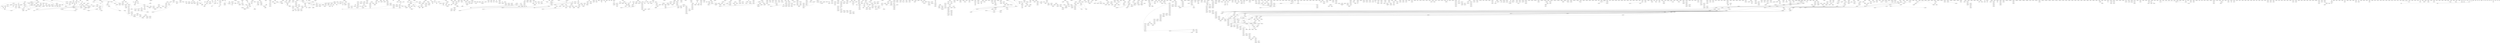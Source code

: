 digraph g
{

  /* list of nodes */
  "accA";
  "accC";
  "accD";
  "ackA_3";
  "ackA_5";
  "ackA_6";
  "amaA";
  "amyX";
  "appA";
  "arcA";
  "arcA_1";
  "arcA_2";
  "arcB";
  "aroD";
  "aroE";
  "artQ_2";
  "bacF";
  "bbmA";
  "bceA";
  "bglA_1";
  "bglA_2";
  "bglA_3";
  "bglA_4";
  "bglH_2";
  "bglH_3";
  "bin3";
  "bioY";
  "birA";
  "cadA";
  "carB_2";
  "cas1";
  "cas2";
  "cfiB";
  "clcA_1";
  "clcA_2";
  "cls";
  "copB";
  "crr";
  "cspL";
  "cycB";
  "cysE";
  "cysM";
  "deoC2";
  "dhaK";
  "dpnM";
  "dppE";
  "dppE_1";
  "dppE_2";
  "dppE_3";
  "dxs_2";
  "ecdB";
  "ecfA1_2";
  "ecfA2_2";
  "eno";
  "epsE_1";
  "epsE_2";
  "epsF";
  "epsF_1";
  "epsF_2";
  "epsJ";
  "epsL";
  "fabD";
  "fabF";
  "fabF_1";
  "fabF_2";
  "fabG_2";
  "fabH";
  "fabI";
  "fabZ";
  "fhs1_2";
  "fliY";
  "fokIM";
  "folD";
  "folE";
  "folP";
  "folQ";
  "fpgS_1";
  "frc";
  "frc_1";
  "gadC";
  "garB";
  "garR";
  "glcR";
  "glcU_2";
  "glf";
  "glgB";
  "glgC_2";
  "glnQ_4";
  "glpK_2";
  "glpK_3";
  "gmuC_2";
  "gmuR_1";
  "gmuR_3";
  "group_1";
  "group_10";
  "group_100";
  "group_1009";
  "group_101";
  "group_1013";
  "group_102";
  "group_1024";
  "group_103";
  "group_1037";
  "group_1038";
  "group_104";
  "group_1040";
  "group_1041";
  "group_1043";
  "group_1044";
  "group_105";
  "group_1058";
  "group_106";
  "group_107";
  "group_1071";
  "group_108";
  "group_109";
  "group_11";
  "group_110";
  "group_1107";
  "group_111";
  "group_1119";
  "group_112";
  "group_1120";
  "group_113";
  "group_1131";
  "group_1132";
  "group_1133";
  "group_1134";
  "group_1136";
  "group_114";
  "group_1146";
  "group_1147";
  "group_115";
  "group_1151";
  "group_1152";
  "group_1155";
  "group_1159";
  "group_116";
  "group_117";
  "group_1171";
  "group_1173";
  "group_118";
  "group_1182";
  "group_1188";
  "group_1189";
  "group_119";
  "group_1192";
  "group_1193";
  "group_1194";
  "group_1199";
  "group_12";
  "group_1205";
  "group_1206";
  "group_121";
  "group_1216";
  "group_122";
  "group_1220";
  "group_123";
  "group_1232";
  "group_1233";
  "group_1234";
  "group_1235";
  "group_1236";
  "group_1237";
  "group_124";
  "group_1246";
  "group_1252";
  "group_1253";
  "group_1254";
  "group_1258";
  "group_1259";
  "group_126";
  "group_1261";
  "group_1265";
  "group_1266";
  "group_1267";
  "group_1269";
  "group_127";
  "group_1270";
  "group_1271";
  "group_1273";
  "group_1274";
  "group_1275";
  "group_1276";
  "group_1277";
  "group_1278";
  "group_1280";
  "group_1281";
  "group_1282";
  "group_1283";
  "group_1284";
  "group_1285";
  "group_1287";
  "group_1288";
  "group_1289";
  "group_129";
  "group_1290";
  "group_1292";
  "group_1294";
  "group_1295";
  "group_1296";
  "group_1297";
  "group_1298";
  "group_1299";
  "group_13";
  "group_1300";
  "group_1301";
  "group_1302";
  "group_1303";
  "group_1306";
  "group_1307";
  "group_1308";
  "group_1309";
  "group_131";
  "group_1311";
  "group_1312";
  "group_1313";
  "group_1315";
  "group_1316";
  "group_1317";
  "group_1318";
  "group_1319";
  "group_132";
  "group_1320";
  "group_1322";
  "group_1324";
  "group_1325";
  "group_1326";
  "group_1327";
  "group_1328";
  "group_1329";
  "group_133";
  "group_1330";
  "group_1331";
  "group_1332";
  "group_1333";
  "group_1334";
  "group_1335";
  "group_1336";
  "group_1337";
  "group_1338";
  "group_1339";
  "group_134";
  "group_1343";
  "group_1344";
  "group_1345";
  "group_1346";
  "group_1347";
  "group_1348";
  "group_135";
  "group_1350";
  "group_1351";
  "group_1352";
  "group_1353";
  "group_1354";
  "group_1355";
  "group_1356";
  "group_1357";
  "group_1358";
  "group_1359";
  "group_136";
  "group_1360";
  "group_1361";
  "group_1362";
  "group_1363";
  "group_1364";
  "group_1365";
  "group_1366";
  "group_1367";
  "group_1368";
  "group_1369";
  "group_137";
  "group_1370";
  "group_1371";
  "group_1372";
  "group_1373";
  "group_1374";
  "group_1375";
  "group_1376";
  "group_1377";
  "group_1378";
  "group_1379";
  "group_138";
  "group_1380";
  "group_1381";
  "group_1382";
  "group_1383";
  "group_1384";
  "group_1385";
  "group_1386";
  "group_1387";
  "group_1388";
  "group_1389";
  "group_139";
  "group_1390";
  "group_1391";
  "group_1392";
  "group_1393";
  "group_1394";
  "group_1395";
  "group_1396";
  "group_1397";
  "group_1398";
  "group_1399";
  "group_14";
  "group_140";
  "group_1400";
  "group_1401";
  "group_1402";
  "group_1403";
  "group_1404";
  "group_1405";
  "group_1406";
  "group_1407";
  "group_1408";
  "group_1409";
  "group_1410";
  "group_1411";
  "group_1412";
  "group_1413";
  "group_1414";
  "group_1415";
  "group_1416";
  "group_1417";
  "group_1418";
  "group_1419";
  "group_1421";
  "group_1424";
  "group_1425";
  "group_1426";
  "group_1427";
  "group_1428";
  "group_1429";
  "group_143";
  "group_1430";
  "group_1431";
  "group_1432";
  "group_1433";
  "group_1434";
  "group_1436";
  "group_1437";
  "group_1439";
  "group_144";
  "group_1440";
  "group_1441";
  "group_1442";
  "group_1443";
  "group_1444";
  "group_1445";
  "group_1446";
  "group_1447";
  "group_1448";
  "group_145";
  "group_1450";
  "group_1453";
  "group_1454";
  "group_1455";
  "group_1456";
  "group_1457";
  "group_1458";
  "group_1459";
  "group_146";
  "group_1462";
  "group_1463";
  "group_1464";
  "group_1465";
  "group_1466";
  "group_1467";
  "group_1469";
  "group_147";
  "group_1470";
  "group_1471";
  "group_1472";
  "group_1473";
  "group_1474";
  "group_1475";
  "group_1476";
  "group_1477";
  "group_1478";
  "group_148";
  "group_1481";
  "group_1482";
  "group_1483";
  "group_1484";
  "group_1485";
  "group_1488";
  "group_1489";
  "group_149";
  "group_1490";
  "group_1491";
  "group_1492";
  "group_1493";
  "group_1494";
  "group_1496";
  "group_1497";
  "group_1498";
  "group_1499";
  "group_15";
  "group_150";
  "group_1500";
  "group_1501";
  "group_1502";
  "group_1505";
  "group_1506";
  "group_1507";
  "group_1508";
  "group_1509";
  "group_151";
  "group_1510";
  "group_1511";
  "group_1512";
  "group_1513";
  "group_1514";
  "group_1515";
  "group_1516";
  "group_1518";
  "group_1520";
  "group_1521";
  "group_1522";
  "group_1523";
  "group_1524";
  "group_1525";
  "group_1526";
  "group_1527";
  "group_1528";
  "group_1529";
  "group_153";
  "group_1530";
  "group_1531";
  "group_1532";
  "group_1533";
  "group_1534";
  "group_1535";
  "group_1536";
  "group_1537";
  "group_1538";
  "group_1539";
  "group_154";
  "group_1540";
  "group_1542";
  "group_1543";
  "group_1544";
  "group_1545";
  "group_1546";
  "group_1547";
  "group_1548";
  "group_1549";
  "group_155";
  "group_1550";
  "group_1551";
  "group_1553";
  "group_1554";
  "group_1555";
  "group_1556";
  "group_1557";
  "group_1558";
  "group_1559";
  "group_156";
  "group_1560";
  "group_1561";
  "group_1562";
  "group_1563";
  "group_1564";
  "group_1565";
  "group_1566";
  "group_1567";
  "group_1569";
  "group_157";
  "group_1570";
  "group_1571";
  "group_1572";
  "group_1573";
  "group_1574";
  "group_1575";
  "group_1576";
  "group_1577";
  "group_1578";
  "group_1579";
  "group_158";
  "group_1585";
  "group_1588";
  "group_1589";
  "group_1590";
  "group_1591";
  "group_1592";
  "group_1593";
  "group_1594";
  "group_1595";
  "group_1596";
  "group_1597";
  "group_1598";
  "group_1599";
  "group_16";
  "group_160";
  "group_1600";
  "group_1601";
  "group_1602";
  "group_1603";
  "group_1604";
  "group_1606";
  "group_1607";
  "group_1608";
  "group_1609";
  "group_161";
  "group_1610";
  "group_1611";
  "group_1612";
  "group_1613";
  "group_1614";
  "group_1615";
  "group_1616";
  "group_1617";
  "group_1618";
  "group_1619";
  "group_162";
  "group_1620";
  "group_1621";
  "group_1622";
  "group_1623";
  "group_1624";
  "group_1626";
  "group_1627";
  "group_1628";
  "group_1629";
  "group_163";
  "group_1630";
  "group_1631";
  "group_1632";
  "group_1633";
  "group_1634";
  "group_1635";
  "group_1637";
  "group_1638";
  "group_1639";
  "group_1641";
  "group_1642";
  "group_1643";
  "group_1644";
  "group_1646";
  "group_1647";
  "group_1648";
  "group_1649";
  "group_165";
  "group_1650";
  "group_1651";
  "group_1652";
  "group_1653";
  "group_1654";
  "group_1655";
  "group_1656";
  "group_1657";
  "group_1658";
  "group_166";
  "group_1660";
  "group_1661";
  "group_1662";
  "group_1663";
  "group_1664";
  "group_1665";
  "group_1666";
  "group_1667";
  "group_1668";
  "group_167";
  "group_1670";
  "group_1671";
  "group_1672";
  "group_1673";
  "group_1674";
  "group_1675";
  "group_1676";
  "group_1677";
  "group_1678";
  "group_1679";
  "group_168";
  "group_1680";
  "group_1681";
  "group_1682";
  "group_1684";
  "group_1685";
  "group_1686";
  "group_1687";
  "group_1688";
  "group_1689";
  "group_169";
  "group_1691";
  "group_1693";
  "group_1695";
  "group_1696";
  "group_1698";
  "group_1699";
  "group_17";
  "group_1700";
  "group_1702";
  "group_1703";
  "group_1704";
  "group_1705";
  "group_1706";
  "group_1708";
  "group_1709";
  "group_171";
  "group_1710";
  "group_1711";
  "group_1712";
  "group_1713";
  "group_1714";
  "group_1715";
  "group_1716";
  "group_1717";
  "group_1718";
  "group_1719";
  "group_1720";
  "group_1721";
  "group_1722";
  "group_1724";
  "group_1725";
  "group_1727";
  "group_1728";
  "group_1729";
  "group_1730";
  "group_1731";
  "group_1732";
  "group_1733";
  "group_1734";
  "group_1735";
  "group_1736";
  "group_1737";
  "group_1738";
  "group_1739";
  "group_1741";
  "group_1743";
  "group_1744";
  "group_1745";
  "group_1746";
  "group_1747";
  "group_1749";
  "group_175";
  "group_1750";
  "group_1751";
  "group_1752";
  "group_1753";
  "group_1755";
  "group_1758";
  "group_1759";
  "group_176";
  "group_1760";
  "group_1761";
  "group_1762";
  "group_1763";
  "group_1765";
  "group_1766";
  "group_1767";
  "group_1768";
  "group_177";
  "group_1771";
  "group_1772";
  "group_1773";
  "group_1774";
  "group_1775";
  "group_1777";
  "group_1778";
  "group_1779";
  "group_178";
  "group_1780";
  "group_1781";
  "group_1782";
  "group_1783";
  "group_1784";
  "group_1785";
  "group_1786";
  "group_1787";
  "group_1788";
  "group_179";
  "group_1790";
  "group_1791";
  "group_1792";
  "group_1793";
  "group_1794";
  "group_1795";
  "group_1796";
  "group_1797";
  "group_1799";
  "group_18";
  "group_180";
  "group_1800";
  "group_1802";
  "group_1804";
  "group_1805";
  "group_1806";
  "group_1807";
  "group_1808";
  "group_1809";
  "group_181";
  "group_1810";
  "group_1811";
  "group_1812";
  "group_1813";
  "group_1815";
  "group_1816";
  "group_1817";
  "group_1818";
  "group_182";
  "group_1820";
  "group_1821";
  "group_1822";
  "group_1823";
  "group_1824";
  "group_1825";
  "group_1826";
  "group_1827";
  "group_1828";
  "group_1829";
  "group_183";
  "group_1830";
  "group_1831";
  "group_1832";
  "group_1833";
  "group_1834";
  "group_1835";
  "group_1837";
  "group_1838";
  "group_1839";
  "group_184";
  "group_1840";
  "group_1841";
  "group_1842";
  "group_1844";
  "group_1845";
  "group_1846";
  "group_1847";
  "group_1848";
  "group_1849";
  "group_185";
  "group_1850";
  "group_1851";
  "group_1852";
  "group_1853";
  "group_1854";
  "group_1855";
  "group_1856";
  "group_1857";
  "group_1858";
  "group_1859";
  "group_186";
  "group_1860";
  "group_1861";
  "group_1862";
  "group_1863";
  "group_1864";
  "group_1865";
  "group_1867";
  "group_1868";
  "group_1869";
  "group_187";
  "group_1871";
  "group_1872";
  "group_1873";
  "group_1875";
  "group_1876";
  "group_1877";
  "group_1878";
  "group_1879";
  "group_188";
  "group_1880";
  "group_1882";
  "group_1883";
  "group_1884";
  "group_1885";
  "group_1886";
  "group_1887";
  "group_1888";
  "group_1889";
  "group_1890";
  "group_1891";
  "group_1892";
  "group_1893";
  "group_1894";
  "group_1895";
  "group_1896";
  "group_1897";
  "group_1899";
  "group_19";
  "group_190";
  "group_1900";
  "group_1902";
  "group_1904";
  "group_1907";
  "group_1908";
  "group_1910";
  "group_1911";
  "group_1912";
  "group_1913";
  "group_1914";
  "group_1915";
  "group_1917";
  "group_1918";
  "group_1919";
  "group_192";
  "group_1920";
  "group_1921";
  "group_1922";
  "group_1923";
  "group_1924";
  "group_1925";
  "group_1926";
  "group_1928";
  "group_1929";
  "group_193";
  "group_1930";
  "group_1931";
  "group_1932";
  "group_1933";
  "group_1934";
  "group_1935";
  "group_1936";
  "group_1937";
  "group_1938";
  "group_1939";
  "group_194";
  "group_1940";
  "group_1942";
  "group_1943";
  "group_1945";
  "group_1947";
  "group_1948";
  "group_1949";
  "group_195";
  "group_1950";
  "group_1951";
  "group_1952";
  "group_1955";
  "group_1956";
  "group_1957";
  "group_196";
  "group_1963";
  "group_1968";
  "group_1969";
  "group_197";
  "group_1970";
  "group_1971";
  "group_1973";
  "group_1975";
  "group_1979";
  "group_198";
  "group_1980";
  "group_1987";
  "group_1988";
  "group_1989";
  "group_199";
  "group_1990";
  "group_1992";
  "group_1993";
  "group_1994";
  "group_1995";
  "group_1996";
  "group_1997";
  "group_1998";
  "group_1999";
  "group_2";
  "group_20";
  "group_200";
  "group_2000";
  "group_2001";
  "group_2002";
  "group_2003";
  "group_2004";
  "group_2005";
  "group_2008";
  "group_2009";
  "group_201";
  "group_2010";
  "group_2011";
  "group_2012";
  "group_2015";
  "group_2016";
  "group_202";
  "group_2020";
  "group_2021";
  "group_2022";
  "group_2023";
  "group_2024";
  "group_2025";
  "group_2026";
  "group_2027";
  "group_2028";
  "group_2029";
  "group_203";
  "group_2030";
  "group_2031";
  "group_2032";
  "group_2033";
  "group_2034";
  "group_2035";
  "group_2036";
  "group_2037";
  "group_2038";
  "group_2039";
  "group_204";
  "group_2041";
  "group_2042";
  "group_2043";
  "group_2044";
  "group_2045";
  "group_2046";
  "group_2047";
  "group_2048";
  "group_2049";
  "group_205";
  "group_2050";
  "group_2051";
  "group_2052";
  "group_2053";
  "group_2054";
  "group_2055";
  "group_2056";
  "group_2059";
  "group_206";
  "group_2061";
  "group_2062";
  "group_2063";
  "group_2064";
  "group_2065";
  "group_2066";
  "group_2067";
  "group_2068";
  "group_2069";
  "group_207";
  "group_2071";
  "group_2072";
  "group_2073";
  "group_2076";
  "group_2078";
  "group_2079";
  "group_208";
  "group_2080";
  "group_2082";
  "group_2083";
  "group_2086";
  "group_2088";
  "group_2089";
  "group_209";
  "group_2090";
  "group_2091";
  "group_2092";
  "group_2093";
  "group_2096";
  "group_2098";
  "group_2099";
  "group_21";
  "group_2100";
  "group_2101";
  "group_2102";
  "group_2103";
  "group_2104";
  "group_2105";
  "group_2108";
  "group_211";
  "group_2110";
  "group_2111";
  "group_2112";
  "group_2113";
  "group_2114";
  "group_2115";
  "group_2116";
  "group_2117";
  "group_2118";
  "group_2119";
  "group_212";
  "group_2120";
  "group_2121";
  "group_2122";
  "group_2123";
  "group_2124";
  "group_2125";
  "group_2126";
  "group_2127";
  "group_2128";
  "group_213";
  "group_2130";
  "group_2131";
  "group_2132";
  "group_2133";
  "group_2134";
  "group_2136";
  "group_2137";
  "group_2139";
  "group_214";
  "group_2140";
  "group_2141";
  "group_2142";
  "group_2144";
  "group_2145";
  "group_2146";
  "group_2147";
  "group_2148";
  "group_2149";
  "group_215";
  "group_2150";
  "group_2151";
  "group_2152";
  "group_2153";
  "group_2154";
  "group_2155";
  "group_2156";
  "group_2157";
  "group_2158";
  "group_2159";
  "group_216";
  "group_2160";
  "group_2161";
  "group_2162";
  "group_2163";
  "group_2164";
  "group_2165";
  "group_2166";
  "group_2167";
  "group_2168";
  "group_2169";
  "group_217";
  "group_2170";
  "group_2171";
  "group_2172";
  "group_2173";
  "group_2174";
  "group_2176";
  "group_2177";
  "group_2178";
  "group_2179";
  "group_218";
  "group_2181";
  "group_2182";
  "group_2183";
  "group_2184";
  "group_2185";
  "group_2186";
  "group_2187";
  "group_2188";
  "group_2189";
  "group_219";
  "group_2190";
  "group_2191";
  "group_2192";
  "group_2193";
  "group_2194";
  "group_22";
  "group_220";
  "group_2201";
  "group_2202";
  "group_2203";
  "group_2204";
  "group_2205";
  "group_2208";
  "group_2209";
  "group_221";
  "group_2210";
  "group_2211";
  "group_2212";
  "group_2213";
  "group_2214";
  "group_2215";
  "group_2216";
  "group_2217";
  "group_2218";
  "group_2219";
  "group_222";
  "group_2220";
  "group_2221";
  "group_2222";
  "group_2224";
  "group_2225";
  "group_2226";
  "group_2227";
  "group_2228";
  "group_223";
  "group_2230";
  "group_2231";
  "group_2232";
  "group_2234";
  "group_2235";
  "group_2236";
  "group_2237";
  "group_2239";
  "group_224";
  "group_2240";
  "group_2241";
  "group_2242";
  "group_2243";
  "group_2244";
  "group_2245";
  "group_2246";
  "group_2248";
  "group_2249";
  "group_225";
  "group_2250";
  "group_2251";
  "group_2252";
  "group_2255";
  "group_2256";
  "group_2257";
  "group_2258";
  "group_226";
  "group_2260";
  "group_2261";
  "group_2262";
  "group_2264";
  "group_2265";
  "group_2266";
  "group_2267";
  "group_2268";
  "group_2269";
  "group_2270";
  "group_2271";
  "group_2272";
  "group_2273";
  "group_2274";
  "group_2275";
  "group_2277";
  "group_2278";
  "group_2279";
  "group_228";
  "group_2280";
  "group_2281";
  "group_2282";
  "group_2283";
  "group_2284";
  "group_2286";
  "group_2287";
  "group_2288";
  "group_2289";
  "group_2290";
  "group_2292";
  "group_2293";
  "group_2294";
  "group_2295";
  "group_2296";
  "group_2297";
  "group_2298";
  "group_2299";
  "group_23";
  "group_230";
  "group_2300";
  "group_2301";
  "group_2302";
  "group_2303";
  "group_2304";
  "group_2305";
  "group_2306";
  "group_2307";
  "group_2308";
  "group_2309";
  "group_2310";
  "group_2311";
  "group_2312";
  "group_2313";
  "group_2314";
  "group_2315";
  "group_2316";
  "group_2317";
  "group_2318";
  "group_2319";
  "group_232";
  "group_2320";
  "group_2321";
  "group_2322";
  "group_2323";
  "group_2324";
  "group_2325";
  "group_2326";
  "group_2327";
  "group_2328";
  "group_2329";
  "group_2330";
  "group_2331";
  "group_2332";
  "group_2333";
  "group_2334";
  "group_2335";
  "group_2336";
  "group_2337";
  "group_2338";
  "group_2339";
  "group_234";
  "group_2340";
  "group_2341";
  "group_2342";
  "group_2343";
  "group_2344";
  "group_2345";
  "group_2346";
  "group_2347";
  "group_2348";
  "group_2349";
  "group_2350";
  "group_2351";
  "group_2352";
  "group_2353";
  "group_2354";
  "group_2355";
  "group_2356";
  "group_2357";
  "group_2358";
  "group_2359";
  "group_236";
  "group_2360";
  "group_2361";
  "group_2362";
  "group_2363";
  "group_2364";
  "group_2365";
  "group_2366";
  "group_2367";
  "group_2368";
  "group_2369";
  "group_237";
  "group_2370";
  "group_2371";
  "group_2372";
  "group_2373";
  "group_2374";
  "group_2375";
  "group_2376";
  "group_2377";
  "group_2378";
  "group_2379";
  "group_238";
  "group_2380";
  "group_2381";
  "group_2382";
  "group_2383";
  "group_2384";
  "group_2385";
  "group_2386";
  "group_2387";
  "group_2388";
  "group_2389";
  "group_239";
  "group_2390";
  "group_2391";
  "group_2392";
  "group_2393";
  "group_2394";
  "group_2395";
  "group_2396";
  "group_2397";
  "group_2398";
  "group_2399";
  "group_24";
  "group_240";
  "group_2400";
  "group_2401";
  "group_2402";
  "group_2403";
  "group_2404";
  "group_2405";
  "group_2406";
  "group_2407";
  "group_2408";
  "group_2409";
  "group_241";
  "group_2410";
  "group_2412";
  "group_2413";
  "group_2414";
  "group_2415";
  "group_2416";
  "group_2418";
  "group_2419";
  "group_242";
  "group_2420";
  "group_2421";
  "group_2422";
  "group_2423";
  "group_2424";
  "group_2425";
  "group_2426";
  "group_2427";
  "group_2428";
  "group_2429";
  "group_243";
  "group_2431";
  "group_2433";
  "group_2434";
  "group_2435";
  "group_2436";
  "group_244";
  "group_2440";
  "group_2441";
  "group_2442";
  "group_2443";
  "group_2444";
  "group_2445";
  "group_2446";
  "group_2447";
  "group_2448";
  "group_2449";
  "group_2450";
  "group_2451";
  "group_2452";
  "group_2453";
  "group_2454";
  "group_2456";
  "group_2458";
  "group_2459";
  "group_246";
  "group_2460";
  "group_2461";
  "group_2462";
  "group_2463";
  "group_2464";
  "group_2465";
  "group_2466";
  "group_2467";
  "group_2468";
  "group_2469";
  "group_2471";
  "group_2472";
  "group_2473";
  "group_2474";
  "group_2475";
  "group_2476";
  "group_2477";
  "group_2478";
  "group_2479";
  "group_248";
  "group_2480";
  "group_2481";
  "group_2482";
  "group_2483";
  "group_2484";
  "group_2485";
  "group_2487";
  "group_2489";
  "group_249";
  "group_2490";
  "group_2491";
  "group_2492";
  "group_2494";
  "group_2495";
  "group_2496";
  "group_2497";
  "group_2498";
  "group_2499";
  "group_25";
  "group_250";
  "group_2500";
  "group_2501";
  "group_2502";
  "group_2503";
  "group_2505";
  "group_2506";
  "group_2507";
  "group_2508";
  "group_2509";
  "group_251";
  "group_2510";
  "group_2511";
  "group_2512";
  "group_2513";
  "group_2514";
  "group_2515";
  "group_2516";
  "group_2517";
  "group_2518";
  "group_2519";
  "group_252";
  "group_2520";
  "group_2521";
  "group_2522";
  "group_2523";
  "group_2526";
  "group_2527";
  "group_2528";
  "group_253";
  "group_2530";
  "group_2532";
  "group_2533";
  "group_2534";
  "group_2535";
  "group_2536";
  "group_2537";
  "group_2538";
  "group_2539";
  "group_254";
  "group_2540";
  "group_2541";
  "group_2542";
  "group_2544";
  "group_2545";
  "group_2546";
  "group_2547";
  "group_2548";
  "group_2549";
  "group_255";
  "group_2550";
  "group_2551";
  "group_2552";
  "group_2553";
  "group_2554";
  "group_2555";
  "group_2556";
  "group_2557";
  "group_2558";
  "group_2559";
  "group_256";
  "group_2560";
  "group_2561";
  "group_2562";
  "group_2563";
  "group_2564";
  "group_2565";
  "group_2566";
  "group_2567";
  "group_2568";
  "group_2569";
  "group_257";
  "group_2570";
  "group_2571";
  "group_2572";
  "group_2573";
  "group_2574";
  "group_2575";
  "group_2576";
  "group_2577";
  "group_2578";
  "group_2579";
  "group_258";
  "group_2580";
  "group_2581";
  "group_2582";
  "group_2583";
  "group_2584";
  "group_2586";
  "group_2588";
  "group_2589";
  "group_2590";
  "group_2591";
  "group_2592";
  "group_2593";
  "group_2594";
  "group_2595";
  "group_2596";
  "group_2597";
  "group_2598";
  "group_2599";
  "group_26";
  "group_260";
  "group_2600";
  "group_2601";
  "group_2602";
  "group_2603";
  "group_2604";
  "group_2605";
  "group_2606";
  "group_2607";
  "group_2609";
  "group_261";
  "group_2610";
  "group_2611";
  "group_2613";
  "group_2614";
  "group_2615";
  "group_2616";
  "group_2617";
  "group_2618";
  "group_2619";
  "group_262";
  "group_2620";
  "group_2621";
  "group_2623";
  "group_2624";
  "group_2625";
  "group_2626";
  "group_2627";
  "group_2628";
  "group_2629";
  "group_263";
  "group_2630";
  "group_2632";
  "group_2633";
  "group_2634";
  "group_2635";
  "group_2636";
  "group_2637";
  "group_2638";
  "group_2639";
  "group_264";
  "group_2641";
  "group_2642";
  "group_2643";
  "group_2644";
  "group_2645";
  "group_2646";
  "group_2647";
  "group_2648";
  "group_2649";
  "group_265";
  "group_2650";
  "group_2651";
  "group_2652";
  "group_2653";
  "group_2654";
  "group_2655";
  "group_2656";
  "group_2657";
  "group_2658";
  "group_2659";
  "group_266";
  "group_2660";
  "group_2661";
  "group_2662";
  "group_2663";
  "group_2664";
  "group_2665";
  "group_2666";
  "group_2667";
  "group_2668";
  "group_2669";
  "group_267";
  "group_2670";
  "group_2671";
  "group_2672";
  "group_2673";
  "group_2674";
  "group_2675";
  "group_2676";
  "group_2677";
  "group_2678";
  "group_2679";
  "group_2680";
  "group_2681";
  "group_2682";
  "group_2683";
  "group_2684";
  "group_2685";
  "group_2686";
  "group_2687";
  "group_2688";
  "group_2689";
  "group_269";
  "group_2690";
  "group_2691";
  "group_2692";
  "group_2693";
  "group_2694";
  "group_2695";
  "group_2696";
  "group_2697";
  "group_2698";
  "group_2699";
  "group_27";
  "group_270";
  "group_2700";
  "group_2701";
  "group_2702";
  "group_2703";
  "group_2704";
  "group_2705";
  "group_2706";
  "group_2707";
  "group_2708";
  "group_2709";
  "group_271";
  "group_2710";
  "group_2711";
  "group_2712";
  "group_2713";
  "group_2714";
  "group_2715";
  "group_2716";
  "group_2717";
  "group_2718";
  "group_2719";
  "group_272";
  "group_2720";
  "group_2721";
  "group_2722";
  "group_2723";
  "group_2724";
  "group_2725";
  "group_2726";
  "group_2727";
  "group_2728";
  "group_2729";
  "group_273";
  "group_2730";
  "group_2731";
  "group_2732";
  "group_2733";
  "group_2734";
  "group_2735";
  "group_2736";
  "group_2737";
  "group_2738";
  "group_2739";
  "group_2740";
  "group_2741";
  "group_2742";
  "group_275";
  "group_276";
  "group_277";
  "group_278";
  "group_2784";
  "group_2786";
  "group_2787";
  "group_2788";
  "group_2789";
  "group_279";
  "group_2790";
  "group_2794";
  "group_2795";
  "group_28";
  "group_2807";
  "group_2808";
  "group_2809";
  "group_281";
  "group_2837";
  "group_2839";
  "group_284";
  "group_2841";
  "group_2842";
  "group_2843";
  "group_285";
  "group_286";
  "group_287";
  "group_288";
  "group_289";
  "group_29";
  "group_290";
  "group_292";
  "group_294";
  "group_295";
  "group_296";
  "group_2968";
  "group_2969";
  "group_297";
  "group_2970";
  "group_2971";
  "group_2972";
  "group_2973";
  "group_2975";
  "group_2976";
  "group_2977";
  "group_2978";
  "group_2979";
  "group_298";
  "group_299";
  "group_3";
  "group_30";
  "group_300";
  "group_301";
  "group_304";
  "group_305";
  "group_306";
  "group_307";
  "group_308";
  "group_309";
  "group_31";
  "group_310";
  "group_311";
  "group_312";
  "group_313";
  "group_314";
  "group_316";
  "group_317";
  "group_318";
  "group_319";
  "group_32";
  "group_320";
  "group_321";
  "group_322";
  "group_323";
  "group_324";
  "group_325";
  "group_326";
  "group_328";
  "group_329";
  "group_33";
  "group_332";
  "group_333";
  "group_334";
  "group_335";
  "group_337";
  "group_338";
  "group_339";
  "group_34";
  "group_340";
  "group_341";
  "group_344";
  "group_345";
  "group_347";
  "group_349";
  "group_35";
  "group_350";
  "group_351";
  "group_352";
  "group_354";
  "group_355";
  "group_356";
  "group_357";
  "group_358";
  "group_359";
  "group_361";
  "group_362";
  "group_363";
  "group_364";
  "group_367";
  "group_368";
  "group_369";
  "group_37";
  "group_371";
  "group_372";
  "group_373";
  "group_375";
  "group_376";
  "group_378";
  "group_379";
  "group_38";
  "group_380";
  "group_383";
  "group_386";
  "group_387";
  "group_388";
  "group_39";
  "group_392";
  "group_393";
  "group_394";
  "group_395";
  "group_396";
  "group_397";
  "group_398";
  "group_399";
  "group_4";
  "group_40";
  "group_400";
  "group_401";
  "group_404";
  "group_405";
  "group_406";
  "group_407";
  "group_408";
  "group_409";
  "group_41";
  "group_410";
  "group_411";
  "group_412";
  "group_413";
  "group_416";
  "group_417";
  "group_418";
  "group_419";
  "group_420";
  "group_421";
  "group_422";
  "group_423";
  "group_424";
  "group_425";
  "group_427";
  "group_428";
  "group_429";
  "group_43";
  "group_431";
  "group_432";
  "group_433";
  "group_434";
  "group_436";
  "group_438";
  "group_439";
  "group_44";
  "group_443";
  "group_444";
  "group_445";
  "group_446";
  "group_447";
  "group_448";
  "group_449";
  "group_45";
  "group_455";
  "group_456";
  "group_46";
  "group_460";
  "group_463";
  "group_464";
  "group_467";
  "group_468";
  "group_469";
  "group_47";
  "group_470";
  "group_471";
  "group_472";
  "group_473";
  "group_475";
  "group_476";
  "group_479";
  "group_48";
  "group_484";
  "group_486";
  "group_489";
  "group_49";
  "group_491";
  "group_492";
  "group_493";
  "group_494";
  "group_495";
  "group_496";
  "group_497";
  "group_498";
  "group_499";
  "group_5";
  "group_50";
  "group_500";
  "group_502";
  "group_504";
  "group_507";
  "group_508";
  "group_51";
  "group_510";
  "group_513";
  "group_514";
  "group_516";
  "group_517";
  "group_518";
  "group_52";
  "group_521";
  "group_522";
  "group_524";
  "group_527";
  "group_528";
  "group_529";
  "group_53";
  "group_530";
  "group_534";
  "group_537";
  "group_539";
  "group_54";
  "group_540";
  "group_541";
  "group_544";
  "group_545";
  "group_546";
  "group_548";
  "group_549";
  "group_55";
  "group_550";
  "group_551";
  "group_552";
  "group_553";
  "group_555";
  "group_556";
  "group_557";
  "group_558";
  "group_56";
  "group_560";
  "group_561";
  "group_563";
  "group_564";
  "group_566";
  "group_567";
  "group_568";
  "group_569";
  "group_57";
  "group_570";
  "group_571";
  "group_572";
  "group_573";
  "group_574";
  "group_575";
  "group_576";
  "group_577";
  "group_578";
  "group_579";
  "group_58";
  "group_580";
  "group_581";
  "group_582";
  "group_583";
  "group_588";
  "group_589";
  "group_59";
  "group_592";
  "group_594";
  "group_596";
  "group_6";
  "group_60";
  "group_606";
  "group_607";
  "group_61";
  "group_611";
  "group_613";
  "group_619";
  "group_62";
  "group_623";
  "group_627";
  "group_628";
  "group_63";
  "group_630";
  "group_635";
  "group_636";
  "group_637";
  "group_638";
  "group_64";
  "group_641";
  "group_642";
  "group_643";
  "group_644";
  "group_645";
  "group_65";
  "group_650";
  "group_654";
  "group_66";
  "group_661";
  "group_665";
  "group_666";
  "group_667";
  "group_668";
  "group_669";
  "group_67";
  "group_670";
  "group_671";
  "group_672";
  "group_678";
  "group_68";
  "group_683";
  "group_684";
  "group_685";
  "group_686";
  "group_69";
  "group_691";
  "group_692";
  "group_693";
  "group_695";
  "group_7";
  "group_70";
  "group_700";
  "group_701";
  "group_702";
  "group_703";
  "group_706";
  "group_707";
  "group_708";
  "group_709";
  "group_71";
  "group_712";
  "group_715";
  "group_717";
  "group_72";
  "group_723";
  "group_726";
  "group_727";
  "group_728";
  "group_73";
  "group_734";
  "group_739";
  "group_74";
  "group_740";
  "group_744";
  "group_748";
  "group_75";
  "group_750";
  "group_751";
  "group_753";
  "group_756";
  "group_758";
  "group_76";
  "group_763";
  "group_766";
  "group_767";
  "group_768";
  "group_769";
  "group_77";
  "group_770";
  "group_771";
  "group_772";
  "group_773";
  "group_775";
  "group_777";
  "group_778";
  "group_78";
  "group_781";
  "group_782";
  "group_783";
  "group_784";
  "group_785";
  "group_788";
  "group_79";
  "group_790";
  "group_791";
  "group_792";
  "group_793";
  "group_795";
  "group_796";
  "group_797";
  "group_799";
  "group_8";
  "group_80";
  "group_800";
  "group_801";
  "group_803";
  "group_804";
  "group_805";
  "group_806";
  "group_807";
  "group_808";
  "group_81";
  "group_810";
  "group_811";
  "group_813";
  "group_814";
  "group_815";
  "group_816";
  "group_817";
  "group_82";
  "group_821";
  "group_822";
  "group_823";
  "group_825";
  "group_826";
  "group_827";
  "group_828";
  "group_829";
  "group_83";
  "group_831";
  "group_832";
  "group_833";
  "group_834";
  "group_835";
  "group_836";
  "group_837";
  "group_838";
  "group_839";
  "group_840";
  "group_842";
  "group_85";
  "group_855";
  "group_86";
  "group_867";
  "group_868";
  "group_869";
  "group_87";
  "group_870";
  "group_871";
  "group_874";
  "group_875";
  "group_88";
  "group_882";
  "group_883";
  "group_89";
  "group_893";
  "group_894";
  "group_9";
  "group_90";
  "group_91";
  "group_911";
  "group_919";
  "group_92";
  "group_921";
  "group_93";
  "group_94";
  "group_948";
  "group_95";
  "group_958";
  "group_96";
  "group_97";
  "group_974";
  "group_976";
  "group_977";
  "group_978";
  "group_98";
  "group_980";
  "group_981";
  "group_982";
  "group_99";
  "group_996";
  "gtaB_1";
  "gtaB_3";
  "gtaB_4";
  "gtaB_5";
  "gtaB_6";
  "gtfA";
  "guaB_2";
  "hom";
  "hsdM";
  "hsdR";
  "iolU_2";
  "iscS_2";
  "kptA";
  "ktrA";
  "lacS_3";
  "lacS_4";
  "lgrD";
  "licC";
  "ltrA";
  "luxS";
  "malG";
  "malL";
  "malP_1";
  "malP_2";
  "malP_3";
  "melA_1";
  "melA_2";
  "melA_3";
  "mepA";
  "metA_2";
  "metB";
  "metF";
  "mglA";
  "mgtA_1";
  "mmuM";
  "msbA_1";
  "mscL";
  "msrA";
  "murJ_1";
  "murQ";
  "mutS2_2";
  "nadC";
  "nagZ";
  "naiP_2";
  "natA";
  "natA_1";
  "natA_2";
  "npr";
  "nrdE1";
  "nrdF";
  "nrdI";
  "ntpJ";
  "odcI_1";
  "ogt";
  "oppB";
  "oppC";
  "oppD_2";
  "oppF_2";
  "opuBA";
  "opuD";
  "oxc";
  "paiA";
  "pdp";
  "pepDA_3";
  "pepO_4";
  "pepT_3";
  "pglK";
  "pgtP";
  "pncB2_1";
  "pox5";
  "prsA_1";
  "prsA_2";
  "prtP";
  "prtP_1";
  "prtP_3";
  "ptsG";
  "purC";
  "purD_1";
  "purE";
  "purF";
  "purH";
  "purK";
  "purL";
  "purM";
  "purN";
  "purQ";
  "purR_2";
  "purR_3";
  "pyrF";
  "rarA";
  "rbsK/rbiA_1";
  "rclA";
  "rocC";
  "rocE";
  "rsuA";
  "scrB";
  "sdhA";
  "sdhA_1";
  "serA";
  "serC";
  "simA";
  "slpA";
  "slpH";
  "sph_2";
  "steT_1";
  "steT_2";
  "stsIR";
  "sufS";
  "sugC_2";
  "sugE";
  "tetM";
  "tetO";
  "thrB";
  "thrC";
  "tmpC";
  "tnpR";
  "topB";
  "treA";
  "uctC";
  "udk";
  "wecA";
  "yafV";
  "ybbH";
  "ybiT_2";
  "ybjI_2";
  "ybjI_3";
  "ycaM_1";
  "ycaM_4";
  "ycaM_5";
  "yclM_2";
  "yclM_3";
  "ydgH";
  "ydhF";
  "ydhK";
  "ydiM";
  "yfnB";
  "yhcR";
  "yhcR_1";
  "yhcR_2";
  "yheI";
  "yheI_1";
  "yheI_2";
  "yheS_1";
  "yhjX";
  "yicL";
  "yicL_1";
  "yicL_2";
  "yifK_2";
  "yjeM_1";
  "yjeM_2";
  "yknY";
  "ykoD_2";
  "ymdB";
  "yoaB_1";
  "yvdM";
  "yveA";
  "yvgN";
  "ywnH";
  "ywqD";

  /* list of edges */
  "accD" -> "accA" [weight = "1"];
  "accD" -> "accC" [weight = "0.333333333333333"];
  "ackA_3" -> "malL" [weight = "0.5"];
  "ackA_5" -> "group_1660" [weight = "0.5"];
  "ackA_5" -> "group_723" [weight = "0.5"];
  "ackA_6" -> "purR_2" [weight = "1"];
  "amaA" -> "mmuM" [weight = "0.5"];
  "amaA" -> "steT_2" [weight = "1"];
  "amyX" -> "group_1700" [weight = "1"];
  "arcA_1" -> "arcA" [weight = "1"];
  "arcA_1" -> "group_246" [weight = "1"];
  "arcA" -> "arcA_2" [weight = "1"];
  "arcA" -> "group_248" [weight = "0.666666666666667"];
  "arcA" -> "group_351" [weight = "1"];
  "arcA" -> "group_352" [weight = "0.5"];
  "arcB" -> "group_349" [weight = "2"];
  "arcB" -> "group_350" [weight = "0.666666666666667"];
  "arcB" -> "group_351" [weight = "1"];
  "arcB" -> "group_352" [weight = "1"];
  "arcB" -> "group_355" [weight = "1"];
  "aroD" -> "group_811" [weight = "1"];
  "aroE" -> "group_813" [weight = "1"];
  "aroE" -> "group_814" [weight = "1"];
  "aroE" -> "ydiM" [weight = "0.5"];
  "artQ_2" -> "group_1693" [weight = "1"];
  "bacF" -> "group_2252" [weight = "0.25"];
  "bacF" -> "yafV" [weight = "0.25"];
  "bglA_2" -> "group_2494" [weight = "0.5"];
  "bglA_2" -> "group_332" [weight = "1"];
  "bglA_3" -> "group_2494" [weight = "0.5"];
  "bglA_3" -> "group_333" [weight = "0.333333333333333"];
  "bglA_4" -> "group_1777" [weight = "1"];
  "bglH_2" -> "group_2506" [weight = "1"];
  "bglH_2" -> "group_827" [weight = "0.666666666666667"];
  "bglH_2" -> "group_828" [weight = "2"];
  "bglH_2" -> "group_842" [weight = "1"];
  "bglH_3" -> "group_834" [weight = "0.5"];
  "bin3" -> "group_1588" [weight = "1"];
  "bin3" -> "group_2413" [weight = "0.5"];
  "bin3" -> "group_2414" [weight = "0.5"];
  "bin3" -> "group_445" [weight = "1"];
  "bin3" -> "ymdB" [weight = "1"];
  "bioY" -> "group_59" [weight = "1"];
  "birA" -> "bioY" [weight = "1"];
  "birA" -> "fabI" [weight = "0.333333333333333"];
  "carB_2" -> "group_1506" [weight = "1"];
  "cas1" -> "cas2" [weight = "0.333333333333333"];
  "cas1" -> "group_1462" [weight = "0.333333333333333"];
  "cfiB" -> "group_1437" [weight = "1"];
  "cfiB" -> "group_1439" [weight = "1"];
  "cspL" -> "group_1132" [weight = "2"];
  "cycB" -> "group_1585" [weight = "0.5"];
  "cysE" -> "group_1331" [weight = "0.333333333333333"];
  "cysE" -> "metB" [weight = "0.333333333333333"];
  "cysM" -> "metB" [weight = "1"];
  "dppE_2" -> "dppE_1" [weight = "1"];
  "dppE_2" -> "group_2056" [weight = "1"];
  "dppE_3" -> "group_146" [weight = "1"];
  "dppE_3" -> "yhcR_2" [weight = "1"];
  "dppE" -> "group_144" [weight = "1"];
  "dppE" -> "group_237" [weight = "0.666666666666667"];
  "ecdB" -> "group_1624" [weight = "1"];
  "ecdB" -> "group_1626" [weight = "1"];
  "ecfA2_2" -> "ecfA1_2" [weight = "1"];
  "ecfA2_2" -> "group_2076" [weight = "1"];
  "epsE_1" -> "group_2485" [weight = "0.5"];
  "epsE_1" -> "group_2487" [weight = "0.5"];
  "epsF_1" -> "group_1943" [weight = "1"];
  "epsF" -> "group_2607" [weight = "1"];
  "epsF" -> "group_2609" [weight = "1"];
  "epsJ" -> "group_2532" [weight = "0.5"];
  "fabD" -> "fabG_2" [weight = "1"];
  "fabF_1" -> "fabG_2" [weight = "1"];
  "fabF_2" -> "group_2544" [weight = "0.5"];
  "fabF" -> "group_1434" [weight = "1"];
  "fabF" -> "group_1436" [weight = "1"];
  "fabI" -> "accA" [weight = "0.333333333333333"];
  "fabZ" -> "group_1973" [weight = "1"];
  "fabZ" -> "pdp" [weight = "0.333333333333333"];
  "fhs1_2" -> "aroD" [weight = "0.5"];
  "folD" -> "group_162" [weight = "1"];
  "folE" -> "group_2016" [weight = "1"];
  "folP" -> "folQ" [weight = "0.333333333333333"];
  "fpgS_1" -> "folE" [weight = "1"];
  "fpgS_1" -> "folP" [weight = "0.333333333333333"];
  "frc" -> "frc_1" [weight = "1"];
  "frc" -> "uctC" [weight = "1"];
  "gadC" -> "group_228" [weight = "1"];
  "gadC" -> "group_230" [weight = "1"];
  "garR" -> "group_1639" [weight = "1"];
  "garR" -> "group_1641" [weight = "1"];
  "glcU_2" -> "group_406" [weight = "1"];
  "glf" -> "group_1942" [weight = "1"];
  "glgC_2" -> "glgB" [weight = "1"];
  "glnQ_4" -> "group_1493" [weight = "1"];
  "glnQ_4" -> "group_1494" [weight = "1"];
  "gmuC_2" -> "group_834" [weight = "0.5"];
  "gmuR_1" -> "bglA_2" [weight = "0.5"];
  "gmuR_1" -> "group_2222" [weight = "1"];
  "gmuR_1" -> "group_332" [weight = "1"];
  "group_100" -> "group_2413" [weight = "0.666666666666667"];
  "group_102" -> "group_138" [weight = "2"];
  "group_1037" -> "group_1539" [weight = "1"];
  "group_1038" -> "ybjI_3" [weight = "1"];
  "group_1040" -> "group_1041" [weight = "1"];
  "group_1040" -> "group_2062" [weight = "1"];
  "group_1041" -> "group_2454" [weight = "0.5"];
  "group_1043" -> "crr" [weight = "0.333333333333333"];
  "group_1043" -> "group_1044" [weight = "1"];
  "group_1044" -> "group_1540" [weight = "1"];
  "group_104" -> "group_2104" [weight = "1"];
  "group_1058" -> "group_448" [weight = "1"];
  "group_105" -> "group_1872" [weight = "1"];
  "group_106" -> "group_558" [weight = "1"];
  "group_108" -> "group_2243" [weight = "1"];
  "group_109" -> "group_508" [weight = "0.333333333333333"];
  "group_1107" -> "group_1307" [weight = "1"];
  "group_110" -> "carB_2" [weight = "0.5"];
  "group_110" -> "group_650" [weight = "0.5"];
  "group_1119" -> "group_1120" [weight = "0.5"];
  "group_111" -> "group_1308" [weight = "1"];
  "group_1120" -> "group_1590" [weight = "0.5"];
  "group_112" -> "group_1346" [weight = "0.5"];
  "group_1131" -> "group_1131" [weight = "0.666666666666667"];
  "group_1133" -> "group_1134" [weight = "0.4"];
  "group_1133" -> "group_1606" [weight = "0.666666666666667"];
  "group_1133" -> "group_1607" [weight = "1"];
  "group_1134" -> "group_1607" [weight = "1"];
  "group_1134" -> "group_1608" [weight = "1"];
  "group_1134" -> "group_2737" [weight = "2"];
  "group_1136" -> "group_1614" [weight = "1"];
  "group_1146" -> "group_1146" [weight = "1"];
  "group_1147" -> "group_1146" [weight = "1"];
  "group_1147" -> "group_1278" [weight = "1"];
  "group_1147" -> "group_2539" [weight = "1"];
  "group_1147" -> "group_2969" [weight = "1"];
  "group_1147" -> "yjeM_2" [weight = "1"];
  "group_114" -> "group_113" [weight = "0.5"];
  "group_1151" -> "folQ" [weight = "0.5"];
  "group_1151" -> "group_1653" [weight = "1"];
  "group_1152" -> "group_16" [weight = "1"];
  "group_115" -> "group_116" [weight = "1"];
  "group_1173" -> "epsL" [weight = "1"];
  "group_1173" -> "group_1689" [weight = "1"];
  "group_1173" -> "wecA" [weight = "1"];
  "group_1188" -> "simA" [weight = "1"];
  "group_1189" -> "group_1724" [weight = "1"];
  "group_1189" -> "group_2465" [weight = "0.5"];
  "group_1192" -> "group_1193" [weight = "0.333333333333333"];
  "group_1192" -> "group_1352" [weight = "0.666666666666667"];
  "group_1194" -> "group_1193" [weight = "0.333333333333333"];
  "group_1194" -> "group_1236" [weight = "1"];
  "group_119" -> "group_2508" [weight = "2"];
  "group_119" -> "group_691" [weight = "1"];
  "group_119" -> "group_692" [weight = "1"];
  "group_1206" -> "group_1205" [weight = "1"];
  "group_1206" -> "group_566" [weight = "1"];
  "group_1206" -> "pdp" [weight = "0.5"];
  "group_121" -> "group_2408" [weight = "1"];
  "group_1220" -> "group_806" [weight = "0.666666666666667"];
  "group_1232" -> "bglA_4" [weight = "1"];
  "group_1233" -> "group_100" [weight = "0.666666666666667"];
  "group_1233" -> "group_544" [weight = "0.666666666666667"];
  "group_1235" -> "group_771" [weight = "1"];
  "group_1236" -> "group_69" [weight = "1"];
  "group_1236" -> "lgrD" [weight = "0.666666666666667"];
  "group_1246" -> "group_1818" [weight = "0.5"];
  "group_1246" -> "group_1858" [weight = "0.5"];
  "group_1254" -> "group_2464" [weight = "2"];
  "group_1259" -> "group_1847" [weight = "0.666666666666667"];
  "group_1259" -> "group_9" [weight = "1"];
  "group_1261" -> "group_1858" [weight = "0.333333333333333"];
  "group_1265" -> "group_1859" [weight = "1"];
  "group_1273" -> "group_3" [weight = "2"];
  "group_1274" -> "group_2507" [weight = "0.5"];
  "group_1275" -> "yoaB_1" [weight = "1"];
  "group_1277" -> "hsdM" [weight = "0.5"];
  "group_1282" -> "group_2194" [weight = "1"];
  "group_1282" -> "group_255" [weight = "1"];
  "group_1283" -> "group_1935" [weight = "1"];
  "group_1283" -> "group_2469" [weight = "0.5"];
  "group_1284" -> "group_1937" [weight = "0.333333333333333"];
  "group_1284" -> "group_2245" [weight = "0.5"];
  "group_1288" -> "group_1288" [weight = "1"];
  "group_1288" -> "group_1364" [weight = "0.5"];
  "group_1288" -> "group_1968" [weight = "1"];
  "group_1288" -> "group_1969" [weight = "0.333333333333333"];
  "group_1289" -> "group_115" [weight = "1"];
  "group_1290" -> "group_2005" [weight = "1"];
  "group_1290" -> "group_2431" [weight = "0.5"];
  "group_1292" -> "folQ" [weight = "1"];
  "group_1294" -> "group_977" [weight = "1"];
  "group_1294" -> "group_978" [weight = "1"];
  "group_1295" -> "dhaK" [weight = "0.5"];
  "group_1298" -> "group_1297" [weight = "0.333333333333333"];
  "group_129" -> "group_127" [weight = "1"];
  "group_1300" -> "group_2048" [weight = "1"];
  "group_1300" -> "group_2049" [weight = "1"];
  "group_1301" -> "group_2461" [weight = "2"];
  "group_1306" -> "group_110" [weight = "0.5"];
  "group_1306" -> "group_2466" [weight = "0.5"];
  "group_1309" -> "group_643" [weight = "0.5"];
  "group_1311" -> "ykoD_2" [weight = "0.333333333333333"];
  "group_1315" -> "group_2108" [weight = "0.333333333333333"];
  "group_1315" -> "group_2635" [weight = "1"];
  "group_1318" -> "group_7" [weight = "1"];
  "group_1318" -> "ybjI_2" [weight = "0.285714285714286"];
  "group_131" -> "group_132" [weight = "1"];
  "group_131" -> "group_2162" [weight = "1"];
  "group_1322" -> "group_1322" [weight = "1"];
  "group_1324" -> "group_1324" [weight = "0.5"];
  "group_1324" -> "group_1325" [weight = "1"];
  "group_1324" -> "group_2168" [weight = "1"];
  "group_1325" -> "group_2169" [weight = "0.5"];
  "group_1326" -> "group_2172" [weight = "1"];
  "group_1327" -> "group_1328" [weight = "1"];
  "group_1327" -> "group_2579" [weight = "1"];
  "group_1329" -> "group_2191" [weight = "0.5"];
  "group_132" -> "cls" [weight = "1"];
  "group_1331" -> "nrdF" [weight = "1"];
  "group_1332" -> "group_828" [weight = "0.666666666666667"];
  "group_1333" -> "group_1334" [weight = "0.5"];
  "group_1333" -> "group_422" [weight = "1"];
  "group_1333" -> "group_423" [weight = "0.5"];
  "group_1335" -> "group_1216" [weight = "1"];
  "group_1336" -> "group_1350" [weight = "1"];
  "group_1336" -> "group_2623" [weight = "1"];
  "group_1336" -> "group_832" [weight = "1"];
  "group_1339" -> "group_225" [weight = "0.5"];
  "group_1339" -> "group_226" [weight = "1"];
  "group_1339" -> "group_665" [weight = "1"];
  "group_1339" -> "group_666" [weight = "0.5"];
  "group_133" -> "cls" [weight = "1"];
  "group_1344" -> "group_2352" [weight = "0.5"];
  "group_1345" -> "group_2409" [weight = "2"];
  "group_1347" -> "group_2460" [weight = "0.333333333333333"];
  "group_1347" -> "group_99" [weight = "0.666666666666667"];
  "group_1348" -> "group_160" [weight = "1"];
  "group_1348" -> "group_161" [weight = "1"];
  "group_1348" -> "group_2483" [weight = "2"];
  "group_1348" -> "group_2484" [weight = "0.666666666666667"];
  "group_134" -> "group_1725" [weight = "1"];
  "group_134" -> "metA_2" [weight = "1"];
  "group_1350" -> "group_2492" [weight = "0.5"];
  "group_1350" -> "group_832" [weight = "0.333333333333333"];
  "group_1351" -> "group_2114" [weight = "0.333333333333333"];
  "group_1353" -> "group_1353" [weight = "1"];
  "group_1354" -> "group_1354" [weight = "2"];
  "group_1354" -> "group_404" [weight = "1"];
  "group_1355" -> "group_53" [weight = "2"];
  "group_1355" -> "group_57" [weight = "0.666666666666667"];
  "group_1356" -> "group_1356" [weight = "0.5"];
  "group_1358" -> "group_1359" [weight = "1"];
  "group_1360" -> "group_417" [weight = "1"];
  "group_1360" -> "group_420" [weight = "2"];
  "group_1361" -> "group_1361" [weight = "0.666666666666667"];
  "group_1362" -> "group_1362" [weight = "0.666666666666667"];
  "group_1363" -> "group_2598" [weight = "1"];
  "group_1363" -> "group_2599" [weight = "1"];
  "group_1365" -> "copB" [weight = "2"];
  "group_1365" -> "group_2588" [weight = "1"];
  "group_1365" -> "group_46" [weight = "2"];
  "group_1365" -> "group_60" [weight = "2"];
  "group_1366" -> "group_1253" [weight = "1"];
  "group_1366" -> "group_1366" [weight = "2"];
  "group_1367" -> "group_369" [weight = "1"];
  "group_1367" -> "purR_2" [weight = "1"];
  "group_1367" -> "yhjX" [weight = "1"];
  "group_1368" -> "group_2672" [weight = "1"];
  "group_1369" -> "group_1369" [weight = "2"];
  "group_136" -> "group_2208" [weight = "1"];
  "group_136" -> "group_89" [weight = "0.5"];
  "group_1370" -> "group_1371" [weight = "1"];
  "group_1374" -> "group_1373" [weight = "1"];
  "group_1374" -> "group_1375" [weight = "1"];
  "group_1375" -> "group_1376" [weight = "1"];
  "group_1376" -> "group_1377" [weight = "1"];
  "group_1377" -> "group_1378" [weight = "1"];
  "group_1379" -> "group_1378" [weight = "1"];
  "group_1379" -> "group_1380" [weight = "1"];
  "group_137" -> "group_1269" [weight = "1"];
  "group_1381" -> "group_1380" [weight = "1"];
  "group_1381" -> "group_1382" [weight = "1"];
  "group_1382" -> "group_1383" [weight = "1"];
  "group_1383" -> "group_1384" [weight = "1"];
  "group_1384" -> "group_1385" [weight = "1"];
  "group_1385" -> "group_1386" [weight = "1"];
  "group_1386" -> "group_1387" [weight = "1"];
  "group_1387" -> "group_1388" [weight = "1"];
  "group_1389" -> "group_1388" [weight = "1"];
  "group_1389" -> "group_1390" [weight = "1"];
  "group_138" -> "group_1269" [weight = "2"];
  "group_138" -> "group_137" [weight = "1"];
  "group_1391" -> "group_1390" [weight = "1"];
  "group_1391" -> "group_1392" [weight = "1"];
  "group_1392" -> "group_1393" [weight = "1"];
  "group_1394" -> "group_1393" [weight = "1"];
  "group_1394" -> "group_1395" [weight = "1"];
  "group_1395" -> "group_1396" [weight = "1"];
  "group_1396" -> "group_1397" [weight = "1"];
  "group_1397" -> "group_1398" [weight = "1"];
  "group_1399" -> "group_1398" [weight = "1"];
  "group_1399" -> "group_1400" [weight = "1"];
  "group_139" -> "group_1261" [weight = "0.5"];
  "group_13" -> "group_766" [weight = "2"];
  "group_1401" -> "group_1400" [weight = "1"];
  "group_1401" -> "group_1402" [weight = "1"];
  "group_1402" -> "group_1403" [weight = "1"];
  "group_1403" -> "group_1404" [weight = "1"];
  "group_1404" -> "group_1405" [weight = "1"];
  "group_1406" -> "group_1405" [weight = "1"];
  "group_1407" -> "group_1406" [weight = "1"];
  "group_1407" -> "group_1408" [weight = "1"];
  "group_1408" -> "group_1409" [weight = "1"];
  "group_140" -> "group_2158" [weight = "1"];
  "group_1410" -> "group_1409" [weight = "1"];
  "group_1410" -> "group_1411" [weight = "1"];
  "group_1411" -> "group_1412" [weight = "1"];
  "group_1412" -> "group_1413" [weight = "1"];
  "group_1413" -> "group_1414" [weight = "1"];
  "group_1414" -> "group_1415" [weight = "1"];
  "group_1417" -> "group_1416" [weight = "1"];
  "group_1417" -> "group_1418" [weight = "1"];
  "group_1418" -> "group_589" [weight = "1"];
  "group_1419" -> "thrB" [weight = "1"];
  "group_1426" -> "group_867" [weight = "1"];
  "group_1429" -> "group_1428" [weight = "1"];
  "group_1429" -> "group_1430" [weight = "1"];
  "group_1431" -> "group_1430" [weight = "1"];
  "group_1431" -> "group_1432" [weight = "1"];
  "group_1432" -> "group_1433" [weight = "1"];
  "group_1433" -> "group_1434" [weight = "1"];
  "group_1436" -> "group_1437" [weight = "1"];
  "group_143" -> "dppE_3" [weight = "1"];
  "group_143" -> "group_144" [weight = "1"];
  "group_1440" -> "group_1439" [weight = "1"];
  "group_1441" -> "group_1440" [weight = "1"];
  "group_1441" -> "group_1442" [weight = "1"];
  "group_1444" -> "group_875" [weight = "1"];
  "group_1445" -> "group_1446" [weight = "0.5"];
  "group_1447" -> "group_1446" [weight = "0.5"];
  "group_1448" -> "ptsG" [weight = "1"];
  "group_1450" -> "uctC" [weight = "1"];
  "group_1453" -> "group_1454" [weight = "1"];
  "group_1457" -> "group_607" [weight = "0.5"];
  "group_1459" -> "cas2" [weight = "0.333333333333333"];
  "group_145" -> "dppE_3" [weight = "1"];
  "group_145" -> "yhcR_2" [weight = "1"];
  "group_1463" -> "group_1462" [weight = "0.333333333333333"];
  "group_1463" -> "group_1464" [weight = "0.333333333333333"];
  "group_1464" -> "group_1465" [weight = "0.333333333333333"];
  "group_1466" -> "group_1465" [weight = "0.333333333333333"];
  "group_1466" -> "purD_1" [weight = "0.333333333333333"];
  "group_1467" -> "purD_1" [weight = "1"];
  "group_1467" -> "purN" [weight = "1"];
  "group_1469" -> "group_1470" [weight = "1"];
  "group_1469" -> "purN" [weight = "1"];
  "group_146" -> "yhcR_2" [weight = "1"];
  "group_1470" -> "group_1471" [weight = "1"];
  "group_1472" -> "group_1471" [weight = "1"];
  "group_1472" -> "group_1473" [weight = "1"];
  "group_1473" -> "group_1474" [weight = "1"];
  "group_1474" -> "group_1475" [weight = "1"];
  "group_1476" -> "group_1475" [weight = "1"];
  "group_1476" -> "group_1477" [weight = "1"];
  "group_147" -> "dppE" [weight = "0.666666666666667"];
  "group_147" -> "group_148" [weight = "2"];
  "group_147" -> "group_243" [weight = "2"];
  "group_1481" -> "glgB" [weight = "1"];
  "group_1485" -> "group_218" [weight = "1"];
  "group_1490" -> "group_1491" [weight = "1"];
  "group_1492" -> "group_1493" [weight = "1"];
  "group_1492" -> "group_2615" [weight = "1"];
  "group_1496" -> "group_1497" [weight = "1"];
  "group_1496" -> "sdhA_1" [weight = "1"];
  "group_1497" -> "group_981" [weight = "1"];
  "group_1498" -> "group_982" [weight = "1"];
  "group_1499" -> "group_1498" [weight = "1"];
  "group_1499" -> "group_1500" [weight = "1"];
  "group_149" -> "group_153" [weight = "0.5"];
  "group_149" -> "group_2026" [weight = "0.5"];
  "group_1500" -> "group_1501" [weight = "1"];
  "group_1501" -> "group_1502" [weight = "1"];
  "group_1502" -> "clcA_1" [weight = "1"];
  "group_1506" -> "group_1507" [weight = "1"];
  "group_1508" -> "group_1507" [weight = "1"];
  "group_150" -> "group_151" [weight = "1"];
  "group_1511" -> "group_1510" [weight = "0.5"];
  "group_1511" -> "group_1512" [weight = "0.5"];
  "group_1512" -> "group_1513" [weight = "0.5"];
  "group_1514" -> "group_1009" [weight = "1"];
  "group_1515" -> "group_11" [weight = "1"];
  "group_151" -> "group_1296" [weight = "1"];
  "group_1520" -> "paiA" [weight = "1"];
  "group_1521" -> "group_1024" [weight = "1"];
  "group_1526" -> "group_1312" [weight = "0.5"];
  "group_1527" -> "group_1526" [weight = "1"];
  "group_1528" -> "group_1527" [weight = "1"];
  "group_1528" -> "group_1529" [weight = "1"];
  "group_1529" -> "group_1530" [weight = "1"];
  "group_1530" -> "group_1531" [weight = "1"];
  "group_1531" -> "group_1532" [weight = "1"];
  "group_1532" -> "group_1533" [weight = "1"];
  "group_1533" -> "group_1534" [weight = "1"];
  "group_1534" -> "group_1535" [weight = "1"];
  "group_1536" -> "group_1535" [weight = "1"];
  "group_1538" -> "group_228" [weight = "1"];
  "group_153" -> "group_1296" [weight = "0.5"];
  "group_1545" -> "group_1546" [weight = "1"];
  "group_1547" -> "group_1548" [weight = "1"];
  "group_1549" -> "group_184" [weight = "1"];
  "group_154" -> "group_1296" [weight = "1"];
  "group_1554" -> "group_684" [weight = "2"];
  "group_1555" -> "group_1556" [weight = "1"];
  "group_1557" -> "group_1556" [weight = "1"];
  "group_1559" -> "group_1558" [weight = "1"];
  "group_155" -> "group_2491" [weight = "1"];
  "group_1560" -> "group_1559" [weight = "1"];
  "group_1561" -> "group_1562" [weight = "1"];
  "group_1563" -> "group_1562" [weight = "1"];
  "group_1563" -> "group_1564" [weight = "1"];
  "group_1564" -> "group_1565" [weight = "1"];
  "group_1566" -> "group_1567" [weight = "1"];
  "group_1567" -> "slpA" [weight = "1"];
  "group_156" -> "group_2202" [weight = "0.666666666666667"];
  "group_1570" -> "group_1571" [weight = "1"];
  "group_1572" -> "group_1571" [weight = "1"];
  "group_1572" -> "group_1573" [weight = "1"];
  "group_1574" -> "group_1575" [weight = "1"];
  "group_1577" -> "group_1576" [weight = "1"];
  "group_1577" -> "group_1578" [weight = "1"];
  "group_1578" -> "bglA_3" [weight = "1"];
  "group_1579" -> "group_700" [weight = "1"];
  "group_157" -> "group_156" [weight = "2"];
  "group_157" -> "group_2202" [weight = "2"];
  "group_1589" -> "group_1119" [weight = "1"];
  "group_1589" -> "group_1588" [weight = "1"];
  "group_1591" -> "group_1590" [weight = "0.5"];
  "group_1591" -> "group_1592" [weight = "0.5"];
  "group_1593" -> "group_1592" [weight = "0.5"];
  "group_1593" -> "group_1594" [weight = "0.5"];
  "group_1594" -> "group_1595" [weight = "0.5"];
  "group_1598" -> "group_1599" [weight = "1"];
  "group_1600" -> "group_1599" [weight = "1"];
  "group_1601" -> "group_1600" [weight = "1"];
  "group_1602" -> "group_1601" [weight = "1"];
  "group_1604" -> "group_1132" [weight = "1"];
  "group_1604" -> "group_1603" [weight = "1"];
  "group_1606" -> "ydhK" [weight = "0.4"];
  "group_1609" -> "group_1610" [weight = "1"];
  "group_1610" -> "group_1611" [weight = "1"];
  "group_1612" -> "group_1611" [weight = "1"];
  "group_1612" -> "group_1613" [weight = "1"];
  "group_1613" -> "group_1136" [weight = "1"];
  "group_1615" -> "group_1616" [weight = "1"];
  "group_1616" -> "group_1617" [weight = "1"];
  "group_1618" -> "group_1619" [weight = "1"];
  "group_161" -> "group_160" [weight = "1"];
  "group_1620" -> "group_337" [weight = "2"];
  "group_1620" -> "group_504" [weight = "1"];
  "group_1622" -> "group_1623" [weight = "1"];
  "group_1623" -> "group_1624" [weight = "1"];
  "group_1627" -> "group_1626" [weight = "1"];
  "group_1627" -> "group_1628" [weight = "1"];
  "group_1628" -> "group_1629" [weight = "1"];
  "group_162" -> "group_1424" [weight = "1"];
  "group_1630" -> "group_1629" [weight = "1"];
  "group_1630" -> "group_1631" [weight = "1"];
  "group_1632" -> "group_1631" [weight = "1"];
  "group_1632" -> "group_1633" [weight = "1"];
  "group_1634" -> "group_1635" [weight = "1"];
  "group_1639" -> "group_1638" [weight = "1"];
  "group_1641" -> "group_1642" [weight = "1"];
  "group_1642" -> "group_1643" [weight = "1"];
  "group_1644" -> "group_1643" [weight = "1"];
  "group_1644" -> "kptA" [weight = "1"];
  "group_1647" -> "group_1646" [weight = "1"];
  "group_1648" -> "group_1647" [weight = "1"];
  "group_1648" -> "group_1649" [weight = "1"];
  "group_1649" -> "group_1650" [weight = "1"];
  "group_1650" -> "group_1651" [weight = "1"];
  "group_1652" -> "group_1651" [weight = "1"];
  "group_1652" -> "group_1653" [weight = "1"];
  "group_1655" -> "group_1656" [weight = "1"];
  "group_1656" -> "group_1657" [weight = "1"];
  "group_1658" -> "group_1152" [weight = "1"];
  "group_1658" -> "group_1657" [weight = "1"];
  "group_165" -> "yheI_2" [weight = "2"];
  "group_1660" -> "group_1171" [weight = "1"];
  "group_1660" -> "group_2591" [weight = "1"];
  "group_1660" -> "group_723" [weight = "1"];
  "group_1662" -> "group_1663" [weight = "1"];
  "group_1663" -> "group_726" [weight = "1"];
  "group_1664" -> "group_726" [weight = "1"];
  "group_1664" -> "group_727" [weight = "1"];
  "group_1665" -> "group_1666" [weight = "1"];
  "group_1665" -> "group_727" [weight = "1"];
  "group_1666" -> "group_1667" [weight = "1"];
  "group_1667" -> "group_1668" [weight = "1"];
  "group_1668" -> "sufS" [weight = "1"];
  "group_166" -> "group_167" [weight = "1"];
  "group_1670" -> "group_1671" [weight = "1"];
  "group_1670" -> "sufS" [weight = "1"];
  "group_1671" -> "group_1672" [weight = "1"];
  "group_1672" -> "group_1159" [weight = "1"];
  "group_1673" -> "group_1673" [weight = "0.4"];
  "group_1673" -> "group_734" [weight = "1"];
  "group_1674" -> "group_102" [weight = "1"];
  "group_1674" -> "group_1269" [weight = "2"];
  "group_1674" -> "group_2456" [weight = "0.666666666666667"];
  "group_1674" -> "group_734" [weight = "1"];
  "group_1677" -> "group_1676" [weight = "1"];
  "group_1677" -> "group_1678" [weight = "1"];
  "group_1678" -> "group_1679" [weight = "1"];
  "group_1679" -> "group_1680" [weight = "1"];
  "group_1680" -> "group_1681" [weight = "1"];
  "group_1682" -> "dhaK" [weight = "1"];
  "group_1684" -> "group_1685" [weight = "1"];
  "group_1685" -> "group_1171" [weight = "1"];
  "group_1688" -> "group_1687" [weight = "1"];
  "group_1688" -> "group_1689" [weight = "1"];
  "group_1693" -> "fliY" [weight = "1"];
  "group_1695" -> "fliY" [weight = "0.5"];
  "group_1699" -> "group_1698" [weight = "1"];
  "group_169" -> "group_168" [weight = "1"];
  "group_1702" -> "group_1703" [weight = "1"];
  "group_1702" -> "group_522" [weight = "1"];
  "group_1703" -> "group_1182" [weight = "1"];
  "group_1704" -> "group_1182" [weight = "1"];
  "group_1709" -> "group_1708" [weight = "1"];
  "group_1710" -> "group_1709" [weight = "1"];
  "group_1710" -> "group_1711" [weight = "1"];
  "group_1711" -> "group_1712" [weight = "1"];
  "group_1712" -> "group_1713" [weight = "1"];
  "group_1714" -> "group_1713" [weight = "1"];
  "group_1714" -> "group_1715" [weight = "1"];
  "group_1715" -> "group_1716" [weight = "1"];
  "group_1716" -> "group_1717" [weight = "1"];
  "group_1718" -> "group_1363" [weight = "1"];
  "group_1718" -> "group_1717" [weight = "0.5"];
  "group_1718" -> "group_1719" [weight = "1"];
  "group_171" -> "group_171" [weight = "1"];
  "group_1720" -> "group_1719" [weight = "1"];
  "group_1720" -> "group_1721" [weight = "1"];
  "group_1725" -> "group_135" [weight = "1"];
  "group_1727" -> "group_1728" [weight = "1"];
  "group_1727" -> "hsdM" [weight = "1"];
  "group_1728" -> "group_1729" [weight = "1"];
  "group_1729" -> "group_1730" [weight = "1"];
  "group_1730" -> "group_1731" [weight = "1"];
  "group_1732" -> "group_1733" [weight = "1"];
  "group_1734" -> "group_1733" [weight = "1"];
  "group_1734" -> "group_1735" [weight = "1"];
  "group_1736" -> "group_1735" [weight = "1"];
  "group_1736" -> "group_1737" [weight = "1"];
  "group_1737" -> "group_1738" [weight = "1"];
  "group_1738" -> "group_301" [weight = "1"];
  "group_1739" -> "group_1192" [weight = "1"];
  "group_1739" -> "group_301" [weight = "1"];
  "group_1743" -> "group_1199" [weight = "1"];
  "group_1743" -> "group_1744" [weight = "1"];
  "group_1746" -> "group_1745" [weight = "1"];
  "group_1746" -> "group_258" [weight = "1"];
  "group_1752" -> "group_1753" [weight = "1"];
  "group_1759" -> "group_1760" [weight = "1"];
  "group_175" -> "group_176" [weight = "2"];
  "group_175" -> "group_177" [weight = "1"];
  "group_175" -> "malP_1" [weight = "0.666666666666667"];
  "group_1760" -> "group_1761" [weight = "1"];
  "group_1761" -> "group_1762" [weight = "1"];
  "group_1762" -> "group_756" [weight = "1"];
  "group_1763" -> "licC" [weight = "1"];
  "group_1765" -> "group_1766" [weight = "1"];
  "group_1767" -> "group_1766" [weight = "1"];
  "group_1767" -> "group_1768" [weight = "1"];
  "group_1768" -> "gmuR_3" [weight = "1"];
  "group_176" -> "malP_1" [weight = "2"];
  "group_176" -> "malP_3" [weight = "1"];
  "group_1771" -> "group_1772" [weight = "1"];
  "group_1773" -> "group_1772" [weight = "1"];
  "group_1773" -> "group_868" [weight = "1"];
  "group_1774" -> "group_1775" [weight = "1"];
  "group_1774" -> "group_870" [weight = "1"];
  "group_1777" -> "group_1778" [weight = "1"];
  "group_1778" -> "group_1779" [weight = "1"];
  "group_177" -> "malP_3" [weight = "1"];
  "group_1781" -> "group_1780" [weight = "1"];
  "group_1782" -> "group_1781" [weight = "1"];
  "group_1782" -> "group_1783" [weight = "1"];
  "group_1783" -> "group_1784" [weight = "1"];
  "group_1784" -> "group_1785" [weight = "1"];
  "group_1785" -> "group_1786" [weight = "1"];
  "group_1787" -> "group_1788" [weight = "1"];
  "group_178" -> "malP_1" [weight = "2"];
  "group_1790" -> "group_1234" [weight = "0.666666666666667"];
  "group_1791" -> "group_769" [weight = "1"];
  "group_1792" -> "group_773" [weight = "1"];
  "group_1793" -> "group_1794" [weight = "1"];
  "group_1795" -> "group_1794" [weight = "1"];
  "group_1795" -> "group_1796" [weight = "1"];
  "group_1797" -> "group_1797" [weight = "1"];
  "group_1799" -> "group_1800" [weight = "1"];
  "group_179" -> "group_180" [weight = "1"];
  "group_179" -> "group_75" [weight = "1"];
  "group_1800" -> "group_1237" [weight = "1"];
  "group_1805" -> "group_392" [weight = "1"];
  "group_1807" -> "group_1806" [weight = "1"];
  "group_1807" -> "group_1808" [weight = "1"];
  "group_1808" -> "group_1809" [weight = "1"];
  "group_1809" -> "group_2633" [weight = "1"];
  "group_1810" -> "group_1809" [weight = "1"];
  "group_1811" -> "group_1812" [weight = "1"];
  "group_1812" -> "group_1813" [weight = "1"];
  "group_1815" -> "group_1816" [weight = "0.5"];
  "group_181" -> "group_1041" [weight = "1"];
  "group_181" -> "group_668" [weight = "1"];
  "group_1820" -> "group_1821" [weight = "0.333333333333333"];
  "group_1822" -> "group_1823" [weight = "1"];
  "group_1825" -> "group_1824" [weight = "0.5"];
  "group_1826" -> "group_1827" [weight = "1"];
  "group_1828" -> "group_1827" [weight = "1"];
  "group_1828" -> "group_1829" [weight = "1"];
  "group_1829" -> "group_1830" [weight = "1"];
  "group_182" -> "group_183" [weight = "1"];
  "group_1831" -> "topB" [weight = "0.5"];
  "group_1833" -> "fokIM" [weight = "0.5"];
  "group_1833" -> "group_1252" [weight = "0.5"];
  "group_1835" -> "group_1835" [weight = "1"];
  "group_1837" -> "group_1838" [weight = "1"];
  "group_1837" -> "group_2415" [weight = "0.5"];
  "group_1839" -> "group_1838" [weight = "0.333333333333333"];
  "group_1840" -> "group_1840" [weight = "1"];
  "group_1841" -> "group_1842" [weight = "1"];
  "group_1844" -> "group_1258" [weight = "0.5"];
  "group_1844" -> "group_1844" [weight = "1"];
  "group_1844" -> "group_777" [weight = "0.5"];
  "group_1845" -> "group_1258" [weight = "1"];
  "group_1846" -> "group_1846" [weight = "1"];
  "group_1847" -> "group_10" [weight = "1"];
  "group_1847" -> "group_265" [weight = "1"];
  "group_1848" -> "group_1848" [weight = "1"];
  "group_1849" -> "group_139" [weight = "0.5"];
  "group_1849" -> "group_1849" [weight = "1"];
  "group_1849" -> "group_2419" [weight = "0.5"];
  "group_184" -> "group_184" [weight = "2"];
  "group_1850" -> "group_1850" [weight = "1"];
  "group_1851" -> "group_1851" [weight = "1"];
  "group_1852" -> "group_1852" [weight = "1"];
  "group_1853" -> "group_1853" [weight = "1"];
  "group_1853" -> "group_700" [weight = "2"];
  "group_1854" -> "group_1854" [weight = "1"];
  "group_1854" -> "group_2537" [weight = "1"];
  "group_1854" -> "group_2538" [weight = "1"];
  "group_1855" -> "group_1856" [weight = "1"];
  "group_1857" -> "group_1857" [weight = "1"];
  "group_185" -> "group_187" [weight = "1"];
  "group_1860" -> "group_1861" [weight = "0.25"];
  "group_1862" -> "group_1266" [weight = "0.25"];
  "group_1865" -> "group_1136" [weight = "0.5"];
  "group_1867" -> "garB" [weight = "0.25"];
  "group_1867" -> "group_1868" [weight = "0.25"];
  "group_1868" -> "group_792" [weight = "0.333333333333333"];
  "group_186" -> "group_185" [weight = "1"];
  "group_186" -> "group_313" [weight = "1"];
  "group_1871" -> "group_105" [weight = "1"];
  "group_1873" -> "group_1872" [weight = "1"];
  "group_1873" -> "natA_1" [weight = "1"];
  "group_1875" -> "group_1876" [weight = "1"];
  "group_1876" -> "group_1877" [weight = "1"];
  "group_1877" -> "group_1878" [weight = "1"];
  "group_1879" -> "group_1878" [weight = "1"];
  "group_1879" -> "group_1880" [weight = "1"];
  "group_1880" -> "yhcR_1" [weight = "1"];
  "group_1882" -> "group_1271" [weight = "1"];
  "group_1883" -> "group_1882" [weight = "1"];
  "group_1883" -> "group_1884" [weight = "1"];
  "group_1884" -> "group_1885" [weight = "1"];
  "group_1886" -> "group_1885" [weight = "1"];
  "group_1886" -> "group_1887" [weight = "1"];
  "group_188" -> "group_185" [weight = "1"];
  "group_1891" -> "group_1892" [weight = "1"];
  "group_1892" -> "group_1893" [weight = "1"];
  "group_1893" -> "group_1894" [weight = "1"];
  "group_1895" -> "group_1894" [weight = "1"];
  "group_1896" -> "group_1895" [weight = "1"];
  "group_1896" -> "group_1897" [weight = "1"];
  "group_1902" -> "group_1274" [weight = "1"];
  "group_1904" -> "group_1275" [weight = "1"];
  "group_1904" -> "group_1276" [weight = "1"];
  "group_1907" -> "group_1908" [weight = "1"];
  "group_1911" -> "group_1912" [weight = "0.333333333333333"];
  "group_1913" -> "group_1914" [weight = "0.333333333333333"];
  "group_1915" -> "group_1914" [weight = "1"];
  "group_1917" -> "group_1918" [weight = "0.5"];
  "group_1918" -> "group_1919" [weight = "0.5"];
  "group_1920" -> "group_1919" [weight = "1"];
  "group_1920" -> "group_522" [weight = "1"];
  "group_1921" -> "group_1182" [weight = "0.5"];
  "group_1921" -> "group_522" [weight = "1"];
  "group_1922" -> "group_1731" [weight = "1"];
  "group_1922" -> "group_1923" [weight = "0.5"];
  "group_1924" -> "group_1923" [weight = "0.5"];
  "group_1925" -> "group_1277" [weight = "0.5"];
  "group_1925" -> "group_1924" [weight = "1"];
  "group_1928" -> "bglA_1" [weight = "0.285714285714286"];
  "group_1930" -> "group_1931" [weight = "1"];
  "group_1931" -> "group_1932" [weight = "0.5"];
  "group_1933" -> "group_1932" [weight = "1"];
  "group_1934" -> "group_1283" [weight = "1"];
  "group_1934" -> "group_1933" [weight = "1"];
  "group_1935" -> "group_1936" [weight = "1"];
  "group_1937" -> "group_1936" [weight = "0.333333333333333"];
  "group_1940" -> "glf" [weight = "1"];
  "group_1940" -> "group_1939" [weight = "1"];
  "group_1942" -> "group_1943" [weight = "1"];
  "group_1945" -> "epsF_1" [weight = "1"];
  "group_1945" -> "epsF_2" [weight = "1"];
  "group_1947" -> "epsF_2" [weight = "1"];
  "group_1947" -> "group_1948" [weight = "1"];
  "group_1951" -> "group_806" [weight = "0.5"];
  "group_1956" -> "group_1955" [weight = "0.5"];
  "group_1956" -> "group_807" [weight = "0.5"];
  "group_1957" -> "group_1285" [weight = "1"];
  "group_1957" -> "group_49" [weight = "1"];
  "group_1963" -> "purC" [weight = "0.5"];
  "group_1970" -> "group_1969" [weight = "0.333333333333333"];
  "group_1970" -> "group_405" [weight = "0.5"];
  "group_1973" -> "fabH" [weight = "1"];
  "group_1975" -> "fabD" [weight = "1"];
  "group_1975" -> "fabH" [weight = "0.333333333333333"];
  "group_1979" -> "fabF_1" [weight = "0.333333333333333"];
  "group_197" -> "group_199" [weight = "0.5"];
  "group_197" -> "group_2407" [weight = "0.5"];
  "group_1980" -> "accC" [weight = "1"];
  "group_1980" -> "group_1979" [weight = "0.333333333333333"];
  "group_1987" -> "group_266" [weight = "1"];
  "group_198" -> "group_197" [weight = "1"];
  "group_1993" -> "group_1992" [weight = "0.5"];
  "group_1994" -> "group_14" [weight = "1"];
  "group_1994" -> "iolU_2" [weight = "1"];
  "group_1995" -> "group_1996" [weight = "1"];
  "group_1997" -> "group_1996" [weight = "1"];
  "group_1997" -> "group_1998" [weight = "1"];
  "group_1999" -> "group_1998" [weight = "1"];
  "group_1999" -> "group_2000" [weight = "1"];
  "group_1" -> "group_124" [weight = "1"];
  "group_1" -> "group_569" [weight = "1"];
  "group_2001" -> "group_2000" [weight = "1"];
  "group_2002" -> "group_2001" [weight = "1"];
  "group_2004" -> "group_2003" [weight = "1"];
  "group_2008" -> "frc_1" [weight = "1"];
  "group_2009" -> "group_2008" [weight = "1"];
  "group_2009" -> "oxc" [weight = "1"];
  "group_2012" -> "group_2011" [weight = "1"];
  "group_201" -> "group_203" [weight = "0.666666666666667"];
  "group_2020" -> "group_1151" [weight = "1"];
  "group_2020" -> "group_1292" [weight = "1"];
  "group_2021" -> "group_2022" [weight = "1"];
  "group_2023" -> "dpnM" [weight = "0.333333333333333"];
  "group_2023" -> "group_2021" [weight = "1"];
  "group_2023" -> "group_2022" [weight = "1"];
  "group_2026" -> "group_1295" [weight = "0.5"];
  "group_2026" -> "group_150" [weight = "1"];
  "group_2026" -> "group_154" [weight = "1"];
  "group_2028" -> "group_2029" [weight = "0.666666666666667"];
  "group_202" -> "group_2589" [weight = "0.4"];
  "group_2031" -> "group_2032" [weight = "1"];
  "group_2032" -> "group_2033" [weight = "1"];
  "group_2034" -> "group_2033" [weight = "1"];
  "group_2034" -> "group_2035" [weight = "1"];
  "group_2035" -> "group_2036" [weight = "1"];
  "group_2036" -> "group_2037" [weight = "1"];
  "group_2038" -> "group_2037" [weight = "1"];
  "group_2038" -> "group_2039" [weight = "1"];
  "group_2041" -> "group_2042" [weight = "1"];
  "group_2043" -> "group_2042" [weight = "1"];
  "group_2043" -> "group_2044" [weight = "1"];
  "group_2044" -> "group_1299" [weight = "1"];
  "group_2045" -> "group_1299" [weight = "1"];
  "group_2046" -> "group_2045" [weight = "1"];
  "group_2046" -> "group_2047" [weight = "1"];
  "group_2047" -> "group_2048" [weight = "1"];
  "group_2049" -> "group_1301" [weight = "1"];
  "group_2050" -> "group_1301" [weight = "1"];
  "group_2051" -> "group_2050" [weight = "1"];
  "group_2051" -> "group_2052" [weight = "1"];
  "group_2052" -> "group_411" [weight = "1"];
  "group_2053" -> "group_2054" [weight = "1"];
  "group_2054" -> "group_321" [weight = "1"];
  "group_2055" -> "group_322" [weight = "1"];
  "group_2055" -> "group_323" [weight = "1"];
  "group_2059" -> "group_1119" [weight = "1"];
  "group_2059" -> "malG" [weight = "1"];
  "group_205" -> "group_2177" [weight = "0.5"];
  "group_205" -> "group_445" [weight = "1"];
  "group_2061" -> "glcR" [weight = "0.5"];
  "group_2063" -> "group_2062" [weight = "1"];
  "group_2064" -> "group_2063" [weight = "1"];
  "group_2064" -> "group_2065" [weight = "1"];
  "group_2065" -> "group_2066" [weight = "1"];
  "group_2066" -> "group_2067" [weight = "1"];
  "group_2068" -> "group_2067" [weight = "1"];
  "group_206" -> "rarA" [weight = "1"];
  "group_2071" -> "group_2072" [weight = "1"];
  "group_2071" -> "group_788" [weight = "1"];
  "group_2073" -> "ecfA1_2" [weight = "1"];
  "group_2073" -> "group_2072" [weight = "1"];
  "group_2078" -> "group_2079" [weight = "0.333333333333333"];
  "group_207" -> "group_279" [weight = "1"];
  "group_2080" -> "group_1311" [weight = "0.333333333333333"];
  "group_2080" -> "group_2079" [weight = "0.333333333333333"];
  "group_2082" -> "ykoD_2" [weight = "0.333333333333333"];
  "group_2083" -> "group_2082" [weight = "0.333333333333333"];
  "group_2083" -> "group_79" [weight = "2"];
  "group_2083" -> "group_80" [weight = "1"];
  "group_2089" -> "group_1313" [weight = "0.333333333333333"];
  "group_208" -> "group_1297" [weight = "1"];
  "group_208" -> "group_209" [weight = "1"];
  "group_208" -> "rarA" [weight = "0.5"];
  "group_2090" -> "group_2091" [weight = "1"];
  "group_2092" -> "group_2093" [weight = "1"];
  "group_2093" -> "gtaB_3" [weight = "1"];
  "group_2099" -> "group_2098" [weight = "1"];
  "group_2099" -> "group_2100" [weight = "1"];
  "group_209" -> "group_1370" [weight = "1"];
  "group_209" -> "rarA" [weight = "1"];
  "group_2100" -> "group_2101" [weight = "1"];
  "group_2101" -> "group_2102" [weight = "1"];
  "group_2102" -> "group_2103" [weight = "1"];
  "group_2103" -> "group_2104" [weight = "1"];
  "group_2110" -> "group_1347" [weight = "1"];
  "group_2110" -> "group_2111" [weight = "1"];
  "group_2112" -> "group_2113" [weight = "1"];
  "group_2114" -> "group_691" [weight = "1"];
  "group_2114" -> "group_693" [weight = "0.5"];
  "group_2115" -> "group_2116" [weight = "1"];
  "group_2116" -> "group_2117" [weight = "1"];
  "group_2117" -> "group_2118" [weight = "1"];
  "group_2119" -> "group_2118" [weight = "1"];
  "group_2119" -> "group_2120" [weight = "1"];
  "group_211" -> "group_212" [weight = "2"];
  "group_2120" -> "group_2121" [weight = "1"];
  "group_2121" -> "group_2122" [weight = "1"];
  "group_2123" -> "group_2122" [weight = "1"];
  "group_2123" -> "group_2124" [weight = "1"];
  "group_2125" -> "group_2126" [weight = "0.25"];
  "group_2126" -> "group_2127" [weight = "0.25"];
  "group_2128" -> "rsuA" [weight = "1"];
  "group_2130" -> "group_77" [weight = "1"];
  "group_2131" -> "group_2132" [weight = "1"];
  "group_2133" -> "group_2132" [weight = "1"];
  "group_2133" -> "group_2134" [weight = "1"];
  "group_2134" -> "npr" [weight = "1"];
  "group_2137" -> "cadA" [weight = "1"];
  "group_2137" -> "group_2136" [weight = "1"];
  "group_2139" -> "cadA" [weight = "1"];
  "group_2139" -> "group_2140" [weight = "1"];
  "group_2141" -> "group_2140" [weight = "1"];
  "group_2141" -> "group_2142" [weight = "1"];
  "group_2144" -> "group_7" [weight = "1"];
  "group_2144" -> "group_748" [weight = "1"];
  "group_2145" -> "group_160" [weight = "1"];
  "group_2146" -> "group_1159" [weight = "1"];
  "group_2146" -> "group_2147" [weight = "1"];
  "group_2147" -> "group_2148" [weight = "1"];
  "group_2149" -> "group_2148" [weight = "1"];
  "group_2149" -> "group_2150" [weight = "1"];
  "group_214" -> "group_213" [weight = "1"];
  "group_2151" -> "group_2150" [weight = "1"];
  "group_2151" -> "group_728" [weight = "1"];
  "group_2152" -> "group_2153" [weight = "1"];
  "group_2152" -> "group_728" [weight = "1"];
  "group_2153" -> "group_2154" [weight = "1"];
  "group_2155" -> "group_2154" [weight = "1"];
  "group_2155" -> "group_2156" [weight = "1"];
  "group_2157" -> "group_136" [weight = "1"];
  "group_2157" -> "group_140" [weight = "1"];
  "group_2157" -> "group_2157" [weight = "1"];
  "group_2157" -> "group_91" [weight = "1"];
  "group_2158" -> "group_2159" [weight = "1"];
  "group_2159" -> "group_2160" [weight = "1"];
  "group_2160" -> "group_2161" [weight = "1"];
  "group_2161" -> "group_1322" [weight = "1"];
  "group_2163" -> "group_2164" [weight = "0.666666666666667"];
  "group_2164" -> "group_2165" [weight = "0.333333333333333"];
  "group_2166" -> "group_2165" [weight = "0.333333333333333"];
  "group_2166" -> "group_2167" [weight = "0.333333333333333"];
  "group_2167" -> "group_2168" [weight = "0.333333333333333"];
  "group_2169" -> "group_2170" [weight = "0.5"];
  "group_216" -> "group_215" [weight = "2"];
  "group_2171" -> "group_2170" [weight = "1"];
  "group_2171" -> "group_2172" [weight = "0.5"];
  "group_2173" -> "group_1326" [weight = "0.333333333333333"];
  "group_2173" -> "group_2174" [weight = "0.333333333333333"];
  "group_2177" -> "group_2178" [weight = "0.5"];
  "group_2178" -> "group_2179" [weight = "0.5"];
  "group_2181" -> "group_2182" [weight = "0.5"];
  "group_2181" -> "ltrA" [weight = "0.5"];
  "group_2183" -> "group_1327" [weight = "0.333333333333333"];
  "group_2183" -> "group_416" [weight = "0.5"];
  "group_2184" -> "group_1328" [weight = "1"];
  "group_2184" -> "group_2185" [weight = "1"];
  "group_2186" -> "group_2185" [weight = "1"];
  "group_2187" -> "group_2186" [weight = "1"];
  "group_2187" -> "group_558" [weight = "1"];
  "group_2189" -> "group_2188" [weight = "0.5"];
  "group_2190" -> "group_1329" [weight = "1"];
  "group_2190" -> "group_2189" [weight = "0.5"];
  "group_2191" -> "group_2192" [weight = "0.5"];
  "group_2192" -> "group_2193" [weight = "0.5"];
  "group_219" -> "group_218" [weight = "0.5"];
  "group_219" -> "group_220" [weight = "0.5"];
  "group_219" -> "group_221" [weight = "1"];
  "group_2203" -> "group_2204" [weight = "0.5"];
  "group_2204" -> "group_2205" [weight = "1"];
  "group_2209" -> "group_2210" [weight = "1"];
  "group_2210" -> "group_2211" [weight = "1"];
  "group_2212" -> "group_2211" [weight = "1"];
  "group_2212" -> "group_95" [weight = "1"];
  "group_2213" -> "group_107" [weight = "1"];
  "group_2214" -> "group_2213" [weight = "1"];
  "group_2214" -> "group_2215" [weight = "1"];
  "group_2216" -> "group_309" [weight = "1"];
  "group_2218" -> "group_2217" [weight = "0.5"];
  "group_2219" -> "group_1334" [weight = "0.5"];
  "group_2220" -> "group_831" [weight = "1"];
  "group_2221" -> "group_2220" [weight = "0.333333333333333"];
  "group_2222" -> "group_2221" [weight = "1"];
  "group_2224" -> "bglA_2" [weight = "1"];
  "group_2225" -> "group_2226" [weight = "1"];
  "group_2226" -> "group_2227" [weight = "1"];
  "group_2227" -> "group_592" [weight = "1"];
  "group_2228" -> "group_592" [weight = "1"];
  "group_2228" -> "hsdR" [weight = "1"];
  "group_222" -> "group_1485" [weight = "1"];
  "group_222" -> "group_220" [weight = "0.5"];
  "group_222" -> "group_223" [weight = "1"];
  "group_222" -> "group_224" [weight = "0.5"];
  "group_2234" -> "group_2235" [weight = "1"];
  "group_2234" -> "lgrD" [weight = "1"];
  "group_2236" -> "group_2235" [weight = "1"];
  "group_2237" -> "group_2274" [weight = "0.5"];
  "group_2237" -> "msrA" [weight = "1"];
  "group_2239" -> "group_2240" [weight = "1"];
  "group_2239" -> "msrA" [weight = "1"];
  "group_223" -> "group_221" [weight = "1"];
  "group_2241" -> "group_2240" [weight = "1"];
  "group_2241" -> "group_2242" [weight = "1"];
  "group_2243" -> "group_2244" [weight = "1"];
  "group_2244" -> "group_2245" [weight = "0.5"];
  "group_2248" -> "group_1205" [weight = "1"];
  "group_2248" -> "group_2249" [weight = "1"];
  "group_224" -> "group_2090" [weight = "1"];
  "group_2251" -> "group_137" [weight = "0.666666666666667"];
  "group_2252" -> "group_2736" [weight = "2"];
  "group_2257" -> "group_2256" [weight = "1"];
  "group_2257" -> "group_2258" [weight = "1"];
  "group_2258" -> "purR_3" [weight = "1"];
  "group_225" -> "group_226" [weight = "1"];
  "group_225" -> "pepDA_3" [weight = "0.5"];
  "group_2260" -> "group_2261" [weight = "1"];
  "group_2260" -> "group_834" [weight = "1"];
  "group_2261" -> "bglH_3" [weight = "0.5"];
  "group_2262" -> "group_2261" [weight = "1"];
  "group_2262" -> "group_2262" [weight = "1"];
  "group_2264" -> "group_2265" [weight = "1"];
  "group_2265" -> "group_2266" [weight = "1"];
  "group_2267" -> "group_2266" [weight = "1"];
  "group_2267" -> "group_2268" [weight = "1"];
  "group_2268" -> "group_2269" [weight = "1"];
  "group_226" -> "group_666" [weight = "1"];
  "group_2270" -> "group_264" [weight = "1"];
  "group_2272" -> "group_2271" [weight = "1"];
  "group_2272" -> "group_2273" [weight = "1"];
  "group_2274" -> "group_1816" [weight = "0.5"];
  "group_2275" -> "group_2274" [weight = "1"];
  "group_2275" -> "treA" [weight = "1"];
  "group_2279" -> "group_2280" [weight = "1"];
  "group_2282" -> "group_2281" [weight = "1"];
  "group_2282" -> "group_2521" [weight = "0.5"];
  "group_2282" -> "group_65" [weight = "1"];
  "group_2283" -> "group_2284" [weight = "1"];
  "group_2287" -> "group_2287" [weight = "1"];
  "group_2288" -> "group_1343" [weight = "0.333333333333333"];
  "group_2290" -> "group_766" [weight = "2"];
  "group_2290" -> "group_767" [weight = "2"];
  "group_2290" -> "group_768" [weight = "1"];
  "group_2290" -> "group_770" [weight = "1"];
  "group_2292" -> "group_524" [weight = "2"];
  "group_2293" -> "group_2294" [weight = "0.5"];
  "group_2293" -> "group_588" [weight = "0.666666666666667"];
  "group_2294" -> "group_2295" [weight = "0.5"];
  "group_2296" -> "group_2295" [weight = "0.5"];
  "group_2296" -> "group_2297" [weight = "0.5"];
  "group_2297" -> "group_2298" [weight = "0.5"];
  "group_2298" -> "group_2299" [weight = "0.5"];
  "group_2299" -> "group_2300" [weight = "0.5"];
  "group_2301" -> "group_2300" [weight = "0.5"];
  "group_2301" -> "group_2302" [weight = "0.5"];
  "group_2302" -> "group_2303" [weight = "0.5"];
  "group_2304" -> "group_2303" [weight = "0.5"];
  "group_2304" -> "group_2305" [weight = "0.5"];
  "group_2305" -> "group_2306" [weight = "0.5"];
  "group_2307" -> "group_2306" [weight = "0.5"];
  "group_2307" -> "group_2308" [weight = "0.5"];
  "group_2308" -> "group_2309" [weight = "0.5"];
  "group_2309" -> "group_2310" [weight = "0.5"];
  "group_2310" -> "group_2311" [weight = "0.5"];
  "group_2311" -> "group_2312" [weight = "0.5"];
  "group_2313" -> "group_2312" [weight = "0.5"];
  "group_2313" -> "group_2314" [weight = "0.5"];
  "group_2314" -> "group_2315" [weight = "0.5"];
  "group_2316" -> "group_2315" [weight = "0.5"];
  "group_2316" -> "group_2317" [weight = "0.5"];
  "group_2317" -> "group_2318" [weight = "0.5"];
  "group_2319" -> "group_2318" [weight = "0.5"];
  "group_2319" -> "group_2320" [weight = "0.5"];
  "group_2320" -> "group_2321" [weight = "0.5"];
  "group_2321" -> "group_2322" [weight = "0.5"];
  "group_2322" -> "group_2323" [weight = "0.5"];
  "group_2324" -> "group_2323" [weight = "0.5"];
  "group_2325" -> "group_2324" [weight = "0.5"];
  "group_2326" -> "group_2325" [weight = "0.5"];
  "group_2326" -> "group_2327" [weight = "0.5"];
  "group_2327" -> "group_2328" [weight = "0.5"];
  "group_2328" -> "group_2329" [weight = "0.5"];
  "group_2329" -> "group_2330" [weight = "0.5"];
  "group_232" -> "steT_1" [weight = "0.5"];
  "group_2331" -> "group_2330" [weight = "0.5"];
  "group_2331" -> "group_2332" [weight = "0.5"];
  "group_2332" -> "group_2333" [weight = "0.5"];
  "group_2334" -> "group_2333" [weight = "0.5"];
  "group_2334" -> "group_2335" [weight = "0.5"];
  "group_2336" -> "group_2335" [weight = "0.5"];
  "group_2336" -> "group_2337" [weight = "0.5"];
  "group_2337" -> "group_2338" [weight = "0.5"];
  "group_2339" -> "group_2338" [weight = "0.5"];
  "group_2339" -> "group_2340" [weight = "0.5"];
  "group_2341" -> "group_2340" [weight = "0.5"];
  "group_2341" -> "group_2342" [weight = "0.5"];
  "group_2343" -> "group_2342" [weight = "0.5"];
  "group_2344" -> "group_2343" [weight = "0.5"];
  "group_2344" -> "group_2345" [weight = "0.5"];
  "group_2346" -> "group_2345" [weight = "0.5"];
  "group_2346" -> "group_2347" [weight = "0.5"];
  "group_2347" -> "group_2348" [weight = "0.5"];
  "group_2348" -> "group_2349" [weight = "0.5"];
  "group_2352" -> "group_1415" [weight = "0.5"];
  "group_2353" -> "group_2354" [weight = "0.5"];
  "group_2355" -> "group_2356" [weight = "1"];
  "group_2357" -> "group_2356" [weight = "1"];
  "group_2358" -> "group_2357" [weight = "1"];
  "group_2359" -> "group_2358" [weight = "1"];
  "group_2360" -> "group_2359" [weight = "1"];
  "group_2360" -> "group_2361" [weight = "1"];
  "group_2361" -> "group_2362" [weight = "1"];
  "group_2362" -> "group_2363" [weight = "1"];
  "group_2364" -> "group_2363" [weight = "1"];
  "group_2364" -> "group_2365" [weight = "1"];
  "group_2366" -> "group_2365" [weight = "1"];
  "group_2366" -> "group_2367" [weight = "1"];
  "group_2368" -> "group_2367" [weight = "1"];
  "group_2369" -> "group_2368" [weight = "1"];
  "group_2371" -> "group_2372" [weight = "0.5"];
  "group_2372" -> "group_2373" [weight = "0.5"];
  "group_2373" -> "group_2374" [weight = "0.5"];
  "group_2375" -> "group_2374" [weight = "0.5"];
  "group_2375" -> "group_2376" [weight = "0.5"];
  "group_2377" -> "group_2376" [weight = "0.5"];
  "group_2377" -> "group_2378" [weight = "0.5"];
  "group_2378" -> "group_2379" [weight = "0.5"];
  "group_2379" -> "group_2380" [weight = "0.5"];
  "group_2382" -> "group_2381" [weight = "0.5"];
  "group_2383" -> "group_2382" [weight = "0.5"];
  "group_2383" -> "group_2384" [weight = "0.5"];
  "group_2384" -> "group_2385" [weight = "0.5"];
  "group_2386" -> "group_2385" [weight = "0.5"];
  "group_2386" -> "group_2387" [weight = "0.5"];
  "group_2387" -> "group_2388" [weight = "0.5"];
  "group_2389" -> "group_2388" [weight = "0.5"];
  "group_2389" -> "group_2390" [weight = "0.5"];
  "group_238" -> "group_237" [weight = "1"];
  "group_2390" -> "group_2391" [weight = "0.5"];
  "group_2391" -> "group_2392" [weight = "0.5"];
  "group_2392" -> "group_2393" [weight = "0.5"];
  "group_2394" -> "group_2393" [weight = "0.5"];
  "group_2394" -> "group_2395" [weight = "0.5"];
  "group_2395" -> "group_2396" [weight = "0.5"];
  "group_2397" -> "group_2396" [weight = "0.5"];
  "group_2397" -> "group_2398" [weight = "0.5"];
  "group_2398" -> "group_2399" [weight = "0.5"];
  "group_2399" -> "group_2400" [weight = "0.5"];
  "group_239" -> "dppE" [weight = "1"];
  "group_239" -> "dppE_3" [weight = "1"];
  "group_239" -> "group_1675" [weight = "1"];
  "group_239" -> "group_238" [weight = "1"];
  "group_239" -> "group_242" [weight = "1"];
  "group_2400" -> "group_2401" [weight = "0.5"];
  "group_2401" -> "group_2402" [weight = "0.5"];
  "group_2403" -> "group_2402" [weight = "0.5"];
  "group_2404" -> "group_2403" [weight = "0.5"];
  "group_2405" -> "group_2404" [weight = "0.5"];
  "group_2405" -> "group_2406" [weight = "0.5"];
  "group_2409" -> "group_2410" [weight = "0.666666666666667"];
  "group_240" -> "group_237" [weight = "1"];
  "group_2414" -> "group_1837" [weight = "0.5"];
  "group_2415" -> "group_1838" [weight = "0.5"];
  "group_2416" -> "group_1839" [weight = "0.5"];
  "group_2418" -> "group_1252" [weight = "0.5"];
  "group_2418" -> "group_1821" [weight = "0.5"];
  "group_241" -> "group_237" [weight = "2"];
  "group_2421" -> "group_2422" [weight = "0.5"];
  "group_2423" -> "group_2422" [weight = "0.5"];
  "group_2423" -> "group_2424" [weight = "0.5"];
  "group_2425" -> "group_2424" [weight = "0.5"];
  "group_2425" -> "group_2426" [weight = "0.5"];
  "group_2426" -> "group_2427" [weight = "0.5"];
  "group_2428" -> "group_2429" [weight = "0.666666666666667"];
  "group_2428" -> "group_284" [weight = "2"];
  "group_2434" -> "group_2435" [weight = "0.5"];
  "group_2435" -> "group_269" [weight = "1"];
  "group_2440" -> "group_2441" [weight = "1"];
  "group_2440" -> "sugE" [weight = "1"];
  "group_2442" -> "group_2441" [weight = "1"];
  "group_2442" -> "opuBA" [weight = "1"];
  "group_2443" -> "group_2086" [weight = "1"];
  "group_2444" -> "group_2004" [weight = "0.5"];
  "group_2445" -> "group_2022" [weight = "1"];
  "group_2445" -> "group_2023" [weight = "1"];
  "group_2449" -> "group_1865" [weight = "0.5"];
  "group_244" -> "group_243" [weight = "2"];
  "group_2450" -> "group_2451" [weight = "0.5"];
  "group_2452" -> "group_2451" [weight = "0.5"];
  "group_2454" -> "group_178" [weight = "2"];
  "group_2454" -> "malP_1" [weight = "0.666666666666667"];
  "group_2458" -> "group_2459" [weight = "0.5"];
  "group_2459" -> "group_99" [weight = "0.5"];
  "group_2460" -> "group_270" [weight = "0.666666666666667"];
  "group_2460" -> "group_271" [weight = "0.666666666666667"];
  "group_2462" -> "group_2461" [weight = "0.4"];
  "group_2463" -> "group_410" [weight = "2"];
  "group_2465" -> "gtaB_1" [weight = "0.5"];
  "group_2468" -> "group_2467" [weight = "0.5"];
  "group_2468" -> "group_386" [weight = "2"];
  "group_2468" -> "group_387" [weight = "1"];
  "group_2468" -> "group_388" [weight = "2"];
  "group_2469" -> "group_1936" [weight = "0.5"];
  "group_2471" -> "group_2472" [weight = "0.5"];
  "group_2472" -> "group_2473" [weight = "0.5"];
  "group_2474" -> "group_2473" [weight = "0.5"];
  "group_2474" -> "group_2475" [weight = "0.5"];
  "group_2475" -> "group_2476" [weight = "0.5"];
  "group_2477" -> "group_2476" [weight = "0.5"];
  "group_2477" -> "group_2478" [weight = "0.5"];
  "group_2478" -> "group_2479" [weight = "0.5"];
  "group_2479" -> "group_2480" [weight = "0.5"];
  "group_2482" -> "group_2481" [weight = "0.666666666666667"];
  "group_2482" -> "group_2483" [weight = "2"];
  "group_2487" -> "epsE_2" [weight = "0.5"];
  "group_2489" -> "epsE_2" [weight = "0.5"];
  "group_2489" -> "group_2490" [weight = "0.5"];
  "group_2490" -> "group_2738" [weight = "2"];
  "group_2490" -> "group_97" [weight = "1"];
  "group_2491" -> "group_2491" [weight = "2"];
  "group_2491" -> "group_97" [weight = "1"];
  "group_2495" -> "group_1835" [weight = "1"];
  "group_2495" -> "group_773" [weight = "1"];
  "group_2496" -> "group_771" [weight = "1"];
  "group_2497" -> "group_2498" [weight = "0.5"];
  "group_2498" -> "group_2499" [weight = "0.5"];
  "group_2499" -> "group_2500" [weight = "0.5"];
  "group_249" -> "arcA_2" [weight = "1"];
  "group_2500" -> "group_2501" [weight = "0.5"];
  "group_2501" -> "group_2502" [weight = "0.5"];
  "group_2503" -> "bceA" [weight = "1"];
  "group_2505" -> "group_1271" [weight = "0.5"];
  "group_2506" -> "group_842" [weight = "1"];
  "group_2508" -> "rsuA" [weight = "0.5"];
  "group_2509" -> "rsuA" [weight = "0.5"];
  "group_250" -> "group_248" [weight = "2"];
  "group_2513" -> "group_184" [weight = "2"];
  "group_2515" -> "group_2516" [weight = "0.5"];
  "group_2516" -> "group_2517" [weight = "0.5"];
  "group_2517" -> "group_2518" [weight = "0.5"];
  "group_2519" -> "group_2518" [weight = "0.5"];
  "group_2519" -> "group_2520" [weight = "0.5"];
  "group_251" -> "group_251" [weight = "1"];
  "group_2521" -> "group_2522" [weight = "0.5"];
  "group_2522" -> "group_2523" [weight = "0.5"];
  "group_2526" -> "group_1358" [weight = "0.5"];
  "group_2527" -> "group_2528" [weight = "0.5"];
  "group_2528" -> "group_41" [weight = "1"];
  "group_252" -> "group_2538" [weight = "2"];
  "group_2530" -> "group_1328" [weight = "0.5"];
  "group_2530" -> "group_2185" [weight = "1"];
  "group_2534" -> "group_24" [weight = "2"];
  "group_2535" -> "group_24" [weight = "1"];
  "group_2535" -> "group_2535" [weight = "2"];
  "group_2535" -> "group_2843" [weight = "2"];
  "group_2536" -> "group_2537" [weight = "1"];
  "group_2539" -> "group_1278" [weight = "1"];
  "group_253" -> "group_253" [weight = "0.285714285714286"];
  "group_2540" -> "group_2541" [weight = "0.5"];
  "group_2542" -> "group_2542" [weight = "0.666666666666667"];
  "group_2542" -> "group_404" [weight = "2"];
  "group_2545" -> "group_2545" [weight = "0.5"];
  "group_2546" -> "group_2546" [weight = "0.666666666666667"];
  "group_2547" -> "group_2547" [weight = "1"];
  "group_2548" -> "group_2549" [weight = "1"];
  "group_254" -> "group_255" [weight = "1"];
  "group_2550" -> "group_2551" [weight = "0.5"];
  "group_2552" -> "group_2552" [weight = "0.5"];
  "group_2553" -> "group_24" [weight = "2"];
  "group_2554" -> "group_2554" [weight = "0.666666666666667"];
  "group_2555" -> "group_2410" [weight = "1"];
  "group_2556" -> "group_2410" [weight = "1"];
  "group_2556" -> "group_2557" [weight = "1"];
  "group_2557" -> "group_2558" [weight = "1"];
  "group_2558" -> "group_1345" [weight = "1"];
  "group_255" -> "group_202" [weight = "1"];
  "group_255" -> "group_256" [weight = "1"];
  "group_2561" -> "group_2560" [weight = "1"];
  "group_2561" -> "group_2562" [weight = "1"];
  "group_2563" -> "group_2562" [weight = "1"];
  "group_2564" -> "group_2563" [weight = "1"];
  "group_2565" -> "group_2564" [weight = "1"];
  "group_2565" -> "group_2566" [weight = "1"];
  "group_2566" -> "group_2567" [weight = "1"];
  "group_2567" -> "group_2568" [weight = "1"];
  "group_2569" -> "group_948" [weight = "1"];
  "group_256" -> "group_2589" [weight = "1"];
  "group_2571" -> "group_2570" [weight = "1"];
  "group_2571" -> "group_2572" [weight = "1"];
  "group_2572" -> "group_2573" [weight = "1"];
  "group_2573" -> "group_2574" [weight = "1"];
  "group_2575" -> "group_2574" [weight = "1"];
  "group_2575" -> "group_2576" [weight = "1"];
  "group_2576" -> "group_2577" [weight = "1"];
  "group_2577" -> "group_2578" [weight = "1"];
  "group_257" -> "group_200" [weight = "1"];
  "group_2581" -> "group_225" [weight = "1"];
  "group_2586" -> "copB" [weight = "2"];
  "group_2590" -> "group_1912" [weight = "1"];
  "group_2592" -> "group_237" [weight = "1"];
  "group_2594" -> "group_2593" [weight = "1"];
  "group_2595" -> "group_2594" [weight = "1"];
  "group_2595" -> "group_2596" [weight = "1"];
  "group_2596" -> "group_2597" [weight = "1"];
  "group_2597" -> "group_2598" [weight = "1"];
  "group_2599" -> "group_2600" [weight = "1"];
  "group_25" -> "group_1273" [weight = "1"];
  "group_2600" -> "group_2601" [weight = "1"];
  "group_2602" -> "group_2601" [weight = "1"];
  "group_2602" -> "group_2603" [weight = "1"];
  "group_2603" -> "group_551" [weight = "1"];
  "group_2604" -> "group_2605" [weight = "1"];
  "group_2606" -> "group_2605" [weight = "1"];
  "group_2606" -> "group_2607" [weight = "1"];
  "group_2609" -> "group_2610" [weight = "1"];
  "group_2610" -> "group_1173" [weight = "1"];
  "group_2611" -> "group_788" [weight = "0.5"];
  "group_2611" -> "yhjX" [weight = "0.5"];
  "group_2613" -> "group_188" [weight = "1"];
  "group_2614" -> "group_2462" [weight = "1"];
  "group_2614" -> "group_410" [weight = "1"];
  "group_2615" -> "group_2616" [weight = "1"];
  "group_2616" -> "group_2617" [weight = "1"];
  "group_2618" -> "group_2617" [weight = "1"];
  "group_2618" -> "group_2619" [weight = "1"];
  "group_2620" -> "ycaM_4" [weight = "1"];
  "group_2621" -> "prtP_3" [weight = "1"];
  "group_2625" -> "group_2624" [weight = "1"];
  "group_2625" -> "group_2626" [weight = "1"];
  "group_2626" -> "group_2627" [weight = "1"];
  "group_2627" -> "group_2628" [weight = "1"];
  "group_2628" -> "group_2629" [weight = "1"];
  "group_262" -> "group_89" [weight = "1"];
  "group_2630" -> "prsA_2" [weight = "1"];
  "group_2633" -> "group_2632" [weight = "1"];
  "group_2634" -> "group_301" [weight = "1"];
  "group_2636" -> "group_2637" [weight = "1"];
  "group_2637" -> "group_2638" [weight = "1"];
  "group_2638" -> "group_2639" [weight = "1"];
  "group_2642" -> "group_2643" [weight = "1"];
  "group_2644" -> "group_2644" [weight = "1"];
  "group_2645" -> "group_2645" [weight = "1"];
  "group_2646" -> "group_2647" [weight = "1"];
  "group_2647" -> "group_2648" [weight = "1"];
  "group_2649" -> "group_1278" [weight = "1"];
  "group_2650" -> "group_2650" [weight = "1"];
  "group_2651" -> "group_1913" [weight = "0.333333333333333"];
  "group_2651" -> "group_2651" [weight = "1"];
  "group_2652" -> "group_2652" [weight = "1"];
  "group_2653" -> "group_1357" [weight = "1"];
  "group_2655" -> "group_2655" [weight = "1"];
  "group_2656" -> "group_2656" [weight = "1"];
  "group_2658" -> "group_2657" [weight = "1"];
  "group_2658" -> "group_2659" [weight = "1"];
  "group_265" -> "group_265" [weight = "1"];
  "group_2660" -> "group_2659" [weight = "1"];
  "group_2660" -> "group_2661" [weight = "1"];
  "group_2661" -> "group_2662" [weight = "1"];
  "group_2663" -> "group_2662" [weight = "1"];
  "group_2663" -> "group_2664" [weight = "1"];
  "group_2664" -> "group_2665" [weight = "1"];
  "group_2665" -> "group_2666" [weight = "1"];
  "group_2666" -> "group_2667" [weight = "1"];
  "group_2668" -> "group_2667" [weight = "1"];
  "group_2668" -> "group_2669" [weight = "1"];
  "group_2670" -> "group_2669" [weight = "1"];
  "group_2670" -> "group_2671" [weight = "1"];
  "group_2671" -> "group_1368" [weight = "1"];
  "group_2672" -> "group_2673" [weight = "1"];
  "group_2674" -> "group_2673" [weight = "1"];
  "group_2674" -> "group_2675" [weight = "1"];
  "group_2676" -> "group_2675" [weight = "1"];
  "group_2676" -> "group_2677" [weight = "1"];
  "group_2677" -> "group_2678" [weight = "1"];
  "group_2679" -> "group_2678" [weight = "1"];
  "group_2679" -> "group_2680" [weight = "1"];
  "group_267" -> "gmuR_1" [weight = "0.5"];
  "group_267" -> "group_2222" [weight = "0.5"];
  "group_2680" -> "group_2681" [weight = "1"];
  "group_2681" -> "group_2682" [weight = "1"];
  "group_2682" -> "group_2683" [weight = "1"];
  "group_2684" -> "group_2683" [weight = "1"];
  "group_2684" -> "group_2685" [weight = "1"];
  "group_2685" -> "group_2686" [weight = "1"];
  "group_2686" -> "group_2687" [weight = "1"];
  "group_2688" -> "group_2687" [weight = "1"];
  "group_2689" -> "group_2688" [weight = "1"];
  "group_2689" -> "group_2690" [weight = "1"];
  "group_2690" -> "group_2691" [weight = "1"];
  "group_2692" -> "group_2691" [weight = "1"];
  "group_2692" -> "group_2693" [weight = "1"];
  "group_2693" -> "group_2694" [weight = "1"];
  "group_2694" -> "group_2695" [weight = "1"];
  "group_2695" -> "group_2696" [weight = "1"];
  "group_2697" -> "group_2696" [weight = "1"];
  "group_2697" -> "group_2698" [weight = "1"];
  "group_2698" -> "group_2699" [weight = "1"];
  "group_269" -> "group_832" [weight = "2"];
  "group_2700" -> "group_2699" [weight = "1"];
  "group_2700" -> "group_2701" [weight = "1"];
  "group_2702" -> "group_2701" [weight = "1"];
  "group_2702" -> "group_2703" [weight = "1"];
  "group_2703" -> "group_2704" [weight = "1"];
  "group_2705" -> "group_2704" [weight = "1"];
  "group_2705" -> "group_2706" [weight = "1"];
  "group_2706" -> "group_2707" [weight = "1"];
  "group_2708" -> "group_2707" [weight = "1"];
  "group_2708" -> "group_2709" [weight = "1"];
  "group_2709" -> "group_2710" [weight = "1"];
  "group_270" -> "group_1301" [weight = "2"];
  "group_2710" -> "group_2711" [weight = "1"];
  "group_2711" -> "group_2712" [weight = "1"];
  "group_2712" -> "group_2713" [weight = "1"];
  "group_2714" -> "group_2713" [weight = "1"];
  "group_2714" -> "group_2715" [weight = "1"];
  "group_2716" -> "group_2715" [weight = "1"];
  "group_2716" -> "group_2717" [weight = "1"];
  "group_2717" -> "group_2718" [weight = "1"];
  "group_2718" -> "group_2719" [weight = "1"];
  "group_2719" -> "group_2720" [weight = "1"];
  "group_2721" -> "group_2720" [weight = "1"];
  "group_2722" -> "group_2721" [weight = "1"];
  "group_2722" -> "group_2723" [weight = "1"];
  "group_2723" -> "group_2724" [weight = "1"];
  "group_2724" -> "group_2725" [weight = "1"];
  "group_2725" -> "group_2726" [weight = "1"];
  "group_2727" -> "group_2726" [weight = "1"];
  "group_2727" -> "group_2728" [weight = "1"];
  "group_2729" -> "group_2546" [weight = "2"];
  "group_272" -> "group_2111" [weight = "1"];
  "group_272" -> "group_2112" [weight = "1"];
  "group_2730" -> "rclA" [weight = "1"];
  "group_2731" -> "group_2731" [weight = "2"];
  "group_2732" -> "group_2733" [weight = "2"];
  "group_2734" -> "group_2734" [weight = "2"];
  "group_2735" -> "group_2735" [weight = "2"];
  "group_2739" -> "group_2739" [weight = "2"];
  "group_2740" -> "group_2740" [weight = "2"];
  "group_2741" -> "group_2741" [weight = "2"];
  "group_2742" -> "group_2742" [weight = "2"];
  "group_275" -> "group_2520" [weight = "1"];
  "group_275" -> "group_276" [weight = "1"];
  "group_277" -> "group_278" [weight = "1"];
  "group_277" -> "rarA" [weight = "1"];
  "group_2795" -> "group_1816" [weight = "1"];
  "group_279" -> "group_278" [weight = "1"];
  "group_27" -> "group_27" [weight = "2"];
  "group_2837" -> "garB" [weight = "2"];
  "group_2842" -> "group_2550" [weight = "2"];
  "group_285" -> "ptsG" [weight = "1"];
  "group_286" -> "group_2428" [weight = "0.666666666666667"];
  "group_287" -> "ptsG" [weight = "1"];
  "group_288" -> "group_289" [weight = "0.5"];
  "group_28" -> "group_28" [weight = "2"];
  "group_290" -> "group_288" [weight = "1"];
  "group_294" -> "yheI" [weight = "1"];
  "group_295" -> "group_165" [weight = "2"];
  "group_295" -> "group_169" [weight = "1"];
  "group_295" -> "yheI_2" [weight = "2"];
  "group_296" -> "group_297" [weight = "1"];
  "group_2970" -> "group_320" [weight = "1"];
  "group_2970" -> "group_325" [weight = "2"];
  "group_2972" -> "appA" [weight = "2"];
  "group_2977" -> "group_1367" [weight = "2"];
  "group_297" -> "group_2371" [weight = "0.5"];
  "group_297" -> "group_298" [weight = "0.5"];
  "group_299" -> "group_1514" [weight = "1"];
  "group_299" -> "group_300" [weight = "1"];
  "group_299" -> "group_796" [weight = "1"];
  "group_29" -> "group_2553" [weight = "1"];
  "group_29" -> "group_29" [weight = "2"];
  "group_2" -> "group_645" [weight = "0.5"];
  "group_300" -> "group_1009" [weight = "1"];
  "group_301" -> "group_1809" [weight = "1"];
  "group_304" -> "group_308" [weight = "0.666666666666667"];
  "group_305" -> "group_304" [weight = "1"];
  "group_305" -> "group_306" [weight = "1"];
  "group_305" -> "group_307" [weight = "1"];
  "group_307" -> "group_308" [weight = "1"];
  "group_309" -> "group_2217" [weight = "0.5"];
  "group_30" -> "group_24" [weight = "2"];
  "group_310" -> "group_309" [weight = "0.666666666666667"];
  "group_311" -> "group_309" [weight = "2"];
  "group_312" -> "group_1551" [weight = "1"];
  "group_314" -> "group_185" [weight = "1"];
  "group_314" -> "group_186" [weight = "0.5"];
  "group_314" -> "group_2613" [weight = "1"];
  "group_314" -> "group_313" [weight = "1"];
  "group_317" -> "group_318" [weight = "2"];
  "group_31" -> "group_31" [weight = "2"];
  "group_320" -> "group_319" [weight = "1"];
  "group_321" -> "group_2055" [weight = "0.5"];
  "group_321" -> "group_684" [weight = "1"];
  "group_325" -> "group_324" [weight = "2"];
  "group_326" -> "group_1555" [weight = "1"];
  "group_326" -> "group_684" [weight = "1"];
  "group_32" -> "group_350" [weight = "0.666666666666667"];
  "group_333" -> "group_335" [weight = "0.666666666666667"];
  "group_333" -> "ydhF" [weight = "1"];
  "group_334" -> "group_333" [weight = "2"];
  "group_334" -> "group_700" [weight = "2"];
  "group_335" -> "group_700" [weight = "0.666666666666667"];
  "group_338" -> "group_337" [weight = "2"];
  "group_339" -> "group_339" [weight = "1"];
  "group_340" -> "group_337" [weight = "2"];
  "group_344" -> "yhcR_2" [weight = "1"];
  "group_345" -> "group_347" [weight = "0.5"];
  "group_355" -> "group_354" [weight = "1"];
  "group_35" -> "group_117" [weight = "1"];
  "group_35" -> "group_1456" [weight = "1"];
  "group_361" -> "group_33" [weight = "2"];
  "group_361" -> "ycaM_1" [weight = "1"];
  "group_367" -> "pdp" [weight = "1"];
  "group_367" -> "purR_2" [weight = "1"];
  "group_368" -> "purR_2" [weight = "1"];
  "group_375" -> "group_376" [weight = "0.666666666666667"];
  "group_379" -> "group_378" [weight = "0.666666666666667"];
  "group_37" -> "group_1691" [weight = "1"];
  "group_380" -> "group_379" [weight = "0.666666666666667"];
  "group_38" -> "group_2255" [weight = "1"];
  "group_392" -> "group_1806" [weight = "1"];
  "group_394" -> "group_393" [weight = "1"];
  "group_396" -> "group_395" [weight = "1"];
  "group_397" -> "group_397" [weight = "1"];
  "group_398" -> "group_1930" [weight = "1"];
  "group_399" -> "group_2015" [weight = "1"];
  "group_3" -> "group_5" [weight = "2"];
  "group_401" -> "group_401" [weight = "0.666666666666667"];
  "group_404" -> "group_2514" [weight = "1"];
  "group_404" -> "group_2729" [weight = "2"];
  "group_404" -> "group_404" [weight = "2"];
  "group_405" -> "group_406" [weight = "1"];
  "group_408" -> "group_2078" [weight = "0.4"];
  "group_409" -> "group_409" [weight = "2"];
  "group_410" -> "group_2462" [weight = "2"];
  "group_411" -> "group_2463" [weight = "1"];
  "group_411" -> "group_410" [weight = "1"];
  "group_411" -> "group_412" [weight = "1"];
  "group_412" -> "group_1561" [weight = "1"];
  "group_417" -> "group_416" [weight = "1"];
  "group_418" -> "group_1360" [weight = "2"];
  "group_418" -> "group_416" [weight = "2"];
  "group_419" -> "group_1360" [weight = "1"];
  "group_419" -> "group_2183" [weight = "1"];
  "group_419" -> "group_2579" [weight = "1"];
  "group_419" -> "group_416" [weight = "1"];
  "group_420" -> "group_416" [weight = "2"];
  "group_421" -> "group_1333" [weight = "1"];
  "group_421" -> "group_422" [weight = "1"];
  "group_422" -> "group_2218" [weight = "0.5"];
  "group_423" -> "group_422" [weight = "0.5"];
  "group_424" -> "group_425" [weight = "1"];
  "group_427" -> "group_1419" [weight = "1"];
  "group_427" -> "group_428" [weight = "1"];
  "group_432" -> "group_431" [weight = "2"];
  "group_433" -> "group_431" [weight = "2"];
  "group_433" -> "group_432" [weight = "1"];
  "group_434" -> "group_431" [weight = "0.5"];
  "group_439" -> "mepA" [weight = "1"];
  "group_43" -> "group_1317" [weight = "1"];
  "group_43" -> "group_1989" [weight = "1"];
  "group_43" -> "group_44" [weight = "1"];
  "group_43" -> "group_476" [weight = "2"];
  "group_443" -> "group_444" [weight = "1"];
  "group_449" -> "group_1654" [weight = "1"];
  "group_44" -> "group_1990" [weight = "1"];
  "group_467" -> "group_1343" [weight = "1"];
  "group_467" -> "group_472" [weight = "1"];
  "group_468" -> "group_467" [weight = "2"];
  "group_469" -> "group_467" [weight = "1"];
  "group_46" -> "glcU_2" [weight = "2"];
  "group_470" -> "group_467" [weight = "1"];
  "group_471" -> "group_467" [weight = "2"];
  "group_473" -> "group_1544" [weight = "1"];
  "group_473" -> "group_1545" [weight = "1"];
  "group_476" -> "group_45" [weight = "1"];
  "group_484" -> "group_2370" [weight = "0.5"];
  "group_489" -> "group_1598" [weight = "1"];
  "group_48" -> "group_408" [weight = "1"];
  "group_48" -> "rclA" [weight = "1"];
  "group_491" -> "group_424" [weight = "1"];
  "group_491" -> "group_491" [weight = "1"];
  "group_492" -> "group_493" [weight = "2"];
  "group_495" -> "group_494" [weight = "2"];
  "group_497" -> "group_496" [weight = "1"];
  "group_498" -> "group_26" [weight = "1"];
  "group_498" -> "group_499" [weight = "1"];
  "group_49" -> "group_204" [weight = "1"];
  "group_500" -> "group_1131" [weight = "1"];
  "group_500" -> "group_1602" [weight = "1"];
  "group_500" -> "group_2654" [weight = "1"];
  "group_502" -> "group_1620" [weight = "2"];
  "group_504" -> "group_2289" [weight = "1"];
  "group_504" -> "group_337" [weight = "2"];
  "group_508" -> "group_1315" [weight = "0.333333333333333"];
  "group_50" -> "group_976" [weight = "1"];
  "group_517" -> "group_518" [weight = "1"];
  "group_521" -> "amyX" [weight = "1"];
  "group_521" -> "group_522" [weight = "1"];
  "group_528" -> "group_529" [weight = "1"];
  "group_52" -> "group_204" [weight = "2"];
  "group_52" -> "group_2163" [weight = "0.666666666666667"];
  "group_52" -> "group_2789" [weight = "1"];
  "group_534" -> "group_1206" [weight = "1"];
  "group_534" -> "group_1971" [weight = "0.333333333333333"];
  "group_534" -> "group_751" [weight = "1"];
  "group_544" -> "group_545" [weight = "1"];
  "group_546" -> "group_545" [weight = "1"];
  "group_546" -> "yheS_1" [weight = "1"];
  "group_54" -> "group_55" [weight = "0.666666666666667"];
  "group_54" -> "group_56" [weight = "2"];
  "group_54" -> "ycaM_4" [weight = "0.5"];
  "group_550" -> "group_2208" [weight = "1"];
  "group_550" -> "group_549" [weight = "1"];
  "group_551" -> "group_1253" [weight = "1"];
  "group_551" -> "group_552" [weight = "1"];
  "group_553" -> "group_553" [weight = "1"];
  "group_557" -> "group_2187" [weight = "1"];
  "group_557" -> "natA_2" [weight = "1"];
  "group_560" -> "mmuM" [weight = "1"];
  "group_561" -> "amaA" [weight = "1"];
  "group_561" -> "group_560" [weight = "1"];
  "group_563" -> "msbA_1" [weight = "1"];
  "group_564" -> "group_2130" [weight = "1"];
  "group_566" -> "pdp" [weight = "1"];
  "group_567" -> "group_2446" [weight = "0.5"];
  "group_567" -> "group_568" [weight = "1"];
  "group_570" -> "group_124" [weight = "1"];
  "group_570" -> "group_569" [weight = "1"];
  "group_570" -> "group_571" [weight = "1"];
  "group_570" -> "yvgN" [weight = "1"];
  "group_571" -> "group_572" [weight = "1"];
  "group_571" -> "yfnB" [weight = "1"];
  "group_571" -> "yvgN" [weight = "1"];
  "group_573" -> "group_1334" [weight = "0.5"];
  "group_573" -> "group_312" [weight = "1"];
  "group_574" -> "group_312" [weight = "1"];
  "group_574" -> "group_573" [weight = "1"];
  "group_576" -> "group_575" [weight = "1"];
  "group_577" -> "group_576" [weight = "1"];
  "group_578" -> "group_579" [weight = "1"];
  "group_57" -> "group_58" [weight = "1"];
  "group_580" -> "group_581" [weight = "2"];
  "group_580" -> "group_583" [weight = "1"];
  "group_580" -> "group_826" [weight = "0.333333333333333"];
  "group_582" -> "group_580" [weight = "2"];
  "group_588" -> "group_524" [weight = "0.666666666666667"];
  "group_596" -> "ntpJ" [weight = "1"];
  "group_59" -> "group_2203" [weight = "1"];
  "group_61" -> "group_2976" [weight = "1"];
  "group_635" -> "group_1484" [weight = "1"];
  "group_635" -> "group_1899" [weight = "0.333333333333333"];
  "group_635" -> "group_636" [weight = "0.25"];
  "group_636" -> "group_218" [weight = "0.333333333333333"];
  "group_636" -> "group_219" [weight = "1"];
  "group_637" -> "group_638" [weight = "0.5"];
  "group_637" -> "group_958" [weight = "1"];
  "group_638" -> "group_958" [weight = "0.5"];
  "group_63" -> "group_66" [weight = "1"];
  "group_641" -> "group_1309" [weight = "0.5"];
  "group_641" -> "group_642" [weight = "1"];
  "group_642" -> "group_643" [weight = "1"];
  "group_644" -> "group_643" [weight = "1"];
  "group_650" -> "carB_2" [weight = "1"];
  "group_65" -> "group_64" [weight = "1"];
  "group_666" -> "group_665" [weight = "1"];
  "group_666" -> "pepDA_3" [weight = "1"];
  "group_667" -> "group_668" [weight = "0.5"];
  "group_667" -> "malP_3" [weight = "0.5"];
  "group_668" -> "group_669" [weight = "1"];
  "group_668" -> "group_672" [weight = "2"];
  "group_669" -> "crr" [weight = "0.333333333333333"];
  "group_669" -> "group_672" [weight = "2"];
  "group_670" -> "group_668" [weight = "1"];
  "group_670" -> "group_669" [weight = "1"];
  "group_671" -> "group_668" [weight = "2"];
  "group_671" -> "group_669" [weight = "2"];
  "group_67" -> "group_1793" [weight = "1"];
  "group_67" -> "group_69" [weight = "1"];
  "group_683" -> "group_1553" [weight = "1"];
  "group_685" -> "group_684" [weight = "2"];
  "group_686" -> "group_684" [weight = "2"];
  "group_68" -> "group_70" [weight = "1"];
  "group_6" -> "group_1318" [weight = "2"];
  "group_701" -> "group_700" [weight = "1"];
  "group_701" -> "ydhF" [weight = "1"];
  "group_712" -> "group_1136" [weight = "0.5"];
  "group_712" -> "group_1609" [weight = "1"];
  "group_71" -> "group_71" [weight = "1"];
  "group_739" -> "group_1182" [weight = "0.5"];
  "group_739" -> "group_1704" [weight = "1"];
  "group_739" -> "group_1705" [weight = "1"];
  "group_73" -> "group_73" [weight = "1"];
  "group_740" -> "group_1922" [weight = "0.5"];
  "group_740" -> "group_739" [weight = "1"];
  "group_744" -> "group_744" [weight = "0.5"];
  "group_74" -> "group_72" [weight = "0.666666666666667"];
  "group_751" -> "glcU_2" [weight = "0.333333333333333"];
  "group_751" -> "group_1971" [weight = "0.333333333333333"];
  "group_758" -> "group_1447" [weight = "0.5"];
  "group_75" -> "group_1313" [weight = "2"];
  "group_75" -> "group_1990" [weight = "1"];
  "group_75" -> "group_81" [weight = "1"];
  "group_771" -> "group_771" [weight = "2"];
  "group_772" -> "group_1235" [weight = "1"];
  "group_772" -> "group_1792" [weight = "0.666666666666667"];
  "group_772" -> "group_2496" [weight = "1"];
  "group_773" -> "group_1369" [weight = "2"];
  "group_777" -> "group_1820" [weight = "1"];
  "group_777" -> "group_778" [weight = "0.5"];
  "group_778" -> "group_1820" [weight = "0.5"];
  "group_77" -> "group_76" [weight = "1"];
  "group_782" -> "group_781" [weight = "1"];
  "group_783" -> "group_781" [weight = "0.666666666666667"];
  "group_783" -> "group_784" [weight = "2"];
  "group_785" -> "group_781" [weight = "1"];
  "group_788" -> "group_788" [weight = "1"];
  "group_791" -> "garB" [weight = "0.5"];
  "group_791" -> "group_555" [weight = "2"];
  "group_791" -> "group_556" [weight = "0.666666666666667"];
  "group_792" -> "dpnM" [weight = "0.5"];
  "group_793" -> "dpnM" [weight = "1"];
  "group_793" -> "group_1868" [weight = "1"];
  "group_796" -> "group_1271" [weight = "0.5"];
  "group_796" -> "group_797" [weight = "1"];
  "group_797" -> "group_1271" [weight = "1"];
  "group_799" -> "appA" [weight = "1"];
  "group_799" -> "group_800" [weight = "2"];
  "group_799" -> "group_801" [weight = "0.666666666666667"];
  "group_79" -> "group_1364" [weight = "2"];
  "group_7" -> "group_767" [weight = "2"];
  "group_7" -> "group_770" [weight = "1"];
  "group_801" -> "appA" [weight = "0.666666666666667"];
  "group_803" -> "group_1188" [weight = "0.5"];
  "group_804" -> "group_803" [weight = "0.333333333333333"];
  "group_804" -> "group_805" [weight = "1"];
  "group_805" -> "group_594" [weight = "0.666666666666667"];
  "group_807" -> "group_1285" [weight = "1"];
  "group_808" -> "group_807" [weight = "1"];
  "group_80" -> "group_1364" [weight = "1"];
  "group_80" -> "group_1968" [weight = "1"];
  "group_80" -> "group_79" [weight = "1"];
  "group_810" -> "aroD" [weight = "0.5"];
  "group_813" -> "group_1287" [weight = "1"];
  "group_814" -> "group_1287" [weight = "1"];
  "group_815" -> "group_1044" [weight = "0.5"];
  "group_815" -> "group_1989" [weight = "1"];
  "group_816" -> "group_817" [weight = "1"];
  "group_81" -> "group_1313" [weight = "1"];
  "group_821" -> "glcR" [weight = "1"];
  "group_822" -> "tetM" [weight = "0.333333333333333"];
  "group_823" -> "group_2492" [weight = "0.5"];
  "group_825" -> "group_1319" [weight = "1"];
  "group_825" -> "prtP" [weight = "1"];
  "group_826" -> "group_581" [weight = "1"];
  "group_827" -> "group_828" [weight = "0.666666666666667"];
  "group_829" -> "group_1332" [weight = "0.666666666666667"];
  "group_829" -> "group_828" [weight = "2"];
  "group_829" -> "group_842" [weight = "1"];
  "group_833" -> "group_832" [weight = "1"];
  "group_835" -> "group_2260" [weight = "1"];
  "group_835" -> "group_834" [weight = "1"];
  "group_836" -> "group_2251" [weight = "1"];
  "group_836" -> "group_2560" [weight = "1"];
  "group_836" -> "group_836" [weight = "1"];
  "group_836" -> "group_839" [weight = "1"];
  "group_836" -> "group_840" [weight = "1"];
  "group_837" -> "group_2380" [weight = "0.666666666666667"];
  "group_837" -> "group_2381" [weight = "0.5"];
  "group_838" -> "group_2380" [weight = "2"];
  "group_838" -> "group_837" [weight = "2"];
  "group_839" -> "group_262" [weight = "1"];
  "group_855" -> "group_1415" [weight = "0.333333333333333"];
  "group_855" -> "group_1416" [weight = "1"];
  "group_855" -> "group_2353" [weight = "0.5"];
  "group_85" -> "group_85" [weight = "2"];
  "group_867" -> "group_1427" [weight = "1"];
  "group_868" -> "group_870" [weight = "1"];
  "group_869" -> "group_1427" [weight = "1"];
  "group_869" -> "group_1428" [weight = "1"];
  "group_86" -> "group_86" [weight = "1"];
  "group_871" -> "group_1443" [weight = "1"];
  "group_871" -> "group_594" [weight = "1"];
  "group_874" -> "group_438" [weight = "1"];
  "group_87" -> "group_1681" [weight = "1"];
  "group_87" -> "group_2131" [weight = "1"];
  "group_883" -> "group_882" [weight = "0.666666666666667"];
  "group_893" -> "group_1450" [weight = "1"];
  "group_893" -> "group_894" [weight = "1"];
  "group_893" -> "uctC" [weight = "1"];
  "group_894" -> "group_88" [weight = "1"];
  "group_894" -> "iolU_2" [weight = "1"];
  "group_8" -> "group_2528" [weight = "2"];
  "group_8" -> "group_6" [weight = "2"];
  "group_90" -> "group_1278" [weight = "1"];
  "group_921" -> "group_288" [weight = "1"];
  "group_921" -> "group_289" [weight = "1"];
  "group_93" -> "group_92" [weight = "0.5"];
  "group_94" -> "group_1910" [weight = "0.285714285714286"];
  "group_94" -> "group_1911" [weight = "0.333333333333333"];
  "group_94" -> "group_2590" [weight = "1"];
  "group_958" -> "group_2421" [weight = "0.5"];
  "group_95" -> "group_107" [weight = "1"];
  "group_96" -> "pncB2_1" [weight = "0.5"];
  "group_976" -> "group_1294" [weight = "0.5"];
  "group_976" -> "group_1490" [weight = "1"];
  "group_977" -> "group_1491" [weight = "1"];
  "group_977" -> "group_978" [weight = "0.5"];
  "group_980" -> "group_1494" [weight = "1"];
  "group_980" -> "sdhA_1" [weight = "1"];
  "group_981" -> "group_982" [weight = "1"];
  "group_98" -> "group_98" [weight = "2"];
  "group_996" -> "group_1510" [weight = "0.5"];
  "gtaB_1" -> "odcI_1" [weight = "0.25"];
  "gtaB_3" -> "gtaB_4" [weight = "1"];
  "gtaB_5" -> "gtaB_6" [weight = "1"];
  "gtfA" -> "group_1753" [weight = "1"];
  "guaB_2" -> "group_2737" [weight = "2"];
  "guaB_2" -> "yafV" [weight = "0.25"];
  "hom" -> "group_1421" [weight = "1"];
  "hom" -> "thrC" [weight = "1"];
  "hsdM" -> "group_527" [weight = "1"];
  "iolU_2" -> "deoC2" [weight = "1"];
  "iolU_2" -> "group_2641" [weight = "1"];
  "iscS_2" -> "group_630" [weight = "1"];
  "kptA" -> "group_1646" [weight = "1"];
  "ktrA" -> "group_596" [weight = "1"];
  "ktrA" -> "ntpJ" [weight = "0.5"];
  "lacS_3" -> "lacS_4" [weight = "1"];
  "lgrD" -> "lgrD" [weight = "2"];
  "licC" -> "group_1765" [weight = "1"];
  "ltrA" -> "group_2179" [weight = "0.5"];
  "malG" -> "group_1585" [weight = "0.5"];
  "malG" -> "ymdB" [weight = "1"];
  "malL" -> "bbmA" [weight = "0.5"];
  "malP_2" -> "bbmA" [weight = "0.5"];
  "malP_2" -> "yvdM" [weight = "0.5"];
  "melA_1" -> "group_1358" [weight = "1"];
  "melA_1" -> "melA_2" [weight = "0.5"];
  "melA_3" -> "group_2526" [weight = "0.5"];
  "melA_3" -> "melA_2" [weight = "0.5"];
  "metF" -> "group_2204" [weight = "1"];
  "metF" -> "group_2205" [weight = "1"];
  "mglA" -> "group_1955" [weight = "0.5"];
  "mglA" -> "tmpC" [weight = "0.5"];
  "mmuM" -> "group_795" [weight = "1"];
  "msbA_1" -> "group_2130" [weight = "0.5"];
  "murJ_1" -> "group_1897" [weight = "1"];
  "murJ_1" -> "group_1899" [weight = "1"];
  "murQ" -> "group_2096" [weight = "1"];
  "murQ" -> "group_2098" [weight = "1"];
  "mutS2_2" -> "group_2456" [weight = "0.666666666666667"];
  "nadC" -> "glcU_2" [weight = "1"];
  "nadC" -> "group_1750" [weight = "1"];
  "nadC" -> "naiP_2" [weight = "1"];
  "nagZ" -> "group_158" [weight = "1"];
  "nagZ" -> "prtP_1" [weight = "0.5"];
  "naiP_2" -> "group_1750" [weight = "1"];
  "natA_1" -> "group_1875" [weight = "1"];
  "natA_2" -> "group_1824" [weight = "0.5"];
  "natA" -> "group_1815" [weight = "0.5"];
  "natA" -> "group_261" [weight = "0.5"];
  "npr" -> "group_2136" [weight = "1"];
  "nrdI" -> "nrdE1" [weight = "1"];
  "nrdI" -> "nrdF" [weight = "0.333333333333333"];
  "odcI_1" -> "ycaM_4" [weight = "0.25"];
  "oppC" -> "oppB" [weight = "0.5"];
  "oppD_2" -> "oppC" [weight = "0.5"];
  "oppD_2" -> "oppF_2" [weight = "0.5"];
  "opuBA" -> "group_1312" [weight = "0.5"];
  "opuBA" -> "group_2443" [weight = "0.333333333333333"];
  "opuD" -> "group_1771" [weight = "1"];
  "oxc" -> "frc" [weight = "1"];
  "oxc" -> "group_2010" [weight = "1"];
  "paiA" -> "group_1518" [weight = "1"];
  "pepO_4" -> "group_1684" [weight = "1"];
  "pepO_4" -> "group_345" [weight = "1"];
  "pglK" -> "group_1445" [weight = "0.5"];
  "pgtP" -> "group_78" [weight = "1"];
  "pncB2_1" -> "group_2220" [weight = "0.5"];
  "pncB2_1" -> "group_831" [weight = "1"];
  "prsA_1" -> "group_1171" [weight = "0.5"];
  "prsA_1" -> "group_1686" [weight = "1"];
  "prsA_1" -> "group_1871" [weight = "1"];
  "prtP_1" -> "group_2015" [weight = "0.5"];
  "prtP" -> "group_1319" [weight = "0.333333333333333"];
  "prtP" -> "group_2145" [weight = "1"];
  "prtP" -> "group_2786" [weight = "1"];
  "prtP" -> "group_2978" [weight = "2"];
  "ptsG" -> "group_2011" [weight = "1"];
  "ptsG" -> "scrB" [weight = "1"];
  "purD_1" -> "group_101" [weight = "2"];
  "purD_1" -> "group_1995" [weight = "1"];
  "purD_1" -> "group_88" [weight = "1"];
  "purE" -> "fhs1_2" [weight = "0.5"];
  "purE" -> "purK" [weight = "0.5"];
  "purF" -> "purM" [weight = "0.5"];
  "purH" -> "purM" [weight = "0.5"];
  "purK" -> "purC" [weight = "0.5"];
  "purL" -> "purF" [weight = "0.5"];
  "purQ" -> "group_1963" [weight = "0.5"];
  "purQ" -> "purL" [weight = "0.5"];
  "rclA" -> "group_2076" [weight = "1"];
  "rocC" -> "group_795" [weight = "1"];
  "rocC" -> "mmuM" [weight = "0.5"];
  "sdhA" -> "group_1699" [weight = "1"];
  "sdhA" -> "group_1700" [weight = "1"];
  "sdhA" -> "group_1915" [weight = "1"];
  "sdhA" -> "group_1917" [weight = "0.5"];
  "serA" -> "sugE" [weight = "1"];
  "serC" -> "group_2436" [weight = "1"];
  "serC" -> "serA" [weight = "1"];
  "slpH" -> "group_2410" [weight = "0.666666666666667"];
  "slpH" -> "group_2412" [weight = "2"];
  "steT_2" -> "group_82" [weight = "0.666666666666667"];
  "stsIR" -> "fokIM" [weight = "0.5"];
  "stsIR" -> "group_1818" [weight = "0.5"];
  "sugC_2" -> "cycB" [weight = "0.5"];
  "tetM" -> "yvgN" [weight = "1"];
  "tetO" -> "group_413" [weight = "1"];
  "tetO" -> "tetM" [weight = "0.5"];
  "tetO" -> "yvgN" [weight = "1"];
  "thrB" -> "group_1421" [weight = "1"];
  "tmpC" -> "msbA_1" [weight = "0.5"];
  "tnpR" -> "group_2286" [weight = "1"];
  "topB" -> "group_1845" [weight = "0.5"];
  "treA" -> "group_2277" [weight = "1"];
  "udk" -> "group_1071" [weight = "0.666666666666667"];
  "udk" -> "group_1549" [weight = "1"];
  "udk" -> "group_2513" [weight = "1"];
  "wecA" -> "group_2485" [weight = "0.5"];
  "ybbH" -> "group_2096" [weight = "1"];
  "ybbH" -> "gtaB_4" [weight = "1"];
  "ybjI_2" -> "group_113" [weight = "0.5"];
  "ycaM_1" -> "group_362" [weight = "1"];
  "ycaM_1" -> "group_363" [weight = "2"];
  "ycaM_1" -> "group_364" [weight = "1"];
  "ycaM_4" -> "group_1907" [weight = "1"];
  "ycaM_5" -> "group_871" [weight = "0.5"];
  "yclM_2" -> "yclM_3" [weight = "1"];
  "yclM_3" -> "group_1799" [weight = "1"];
  "ydhF" -> "group_1579" [weight = "1"];
  "ydhF" -> "group_700" [weight = "1"];
  "ydhK" -> "group_1132" [weight = "0.666666666666667"];
  "ydiM" -> "aroD" [weight = "1"];
  "ydiM" -> "group_810" [weight = "0.5"];
  "ydiM" -> "group_811" [weight = "1"];
  "yfnB" -> "group_2086" [weight = "0.5"];
  "yfnB" -> "yfnB" [weight = "1"];
  "yhcR_1" -> "group_1009" [weight = "1"];
  "yhcR" -> "yhcR_2" [weight = "1"];
  "yheI_1" -> "group_62" [weight = "2"];
  "yheI_1" -> "yheI_1" [weight = "0.4"];
  "yheI_2" -> "group_163" [weight = "2"];
  "yheS_1" -> "group_1234" [weight = "0.666666666666667"];
  "yheS_1" -> "group_544" [weight = "0.666666666666667"];
  "yicL_1" -> "yicL_2" [weight = "1"];
  "yifK_2" -> "group_383" [weight = "1"];
  "yjeM_2" -> "group_1637" [weight = "1"];
  "yknY" -> "group_260" [weight = "0.4"];
  "yvdM" -> "sugC_2" [weight = "0.5"];
  "yvgN" -> "group_413" [weight = "1"];
  "yvgN" -> "group_572" [weight = "1"];
  "ywnH" -> "group_2586" [weight = "2"];
  "ywnH" -> "group_405" [weight = "1"];
  "ywnH" -> "group_407" [weight = "2"];
}
